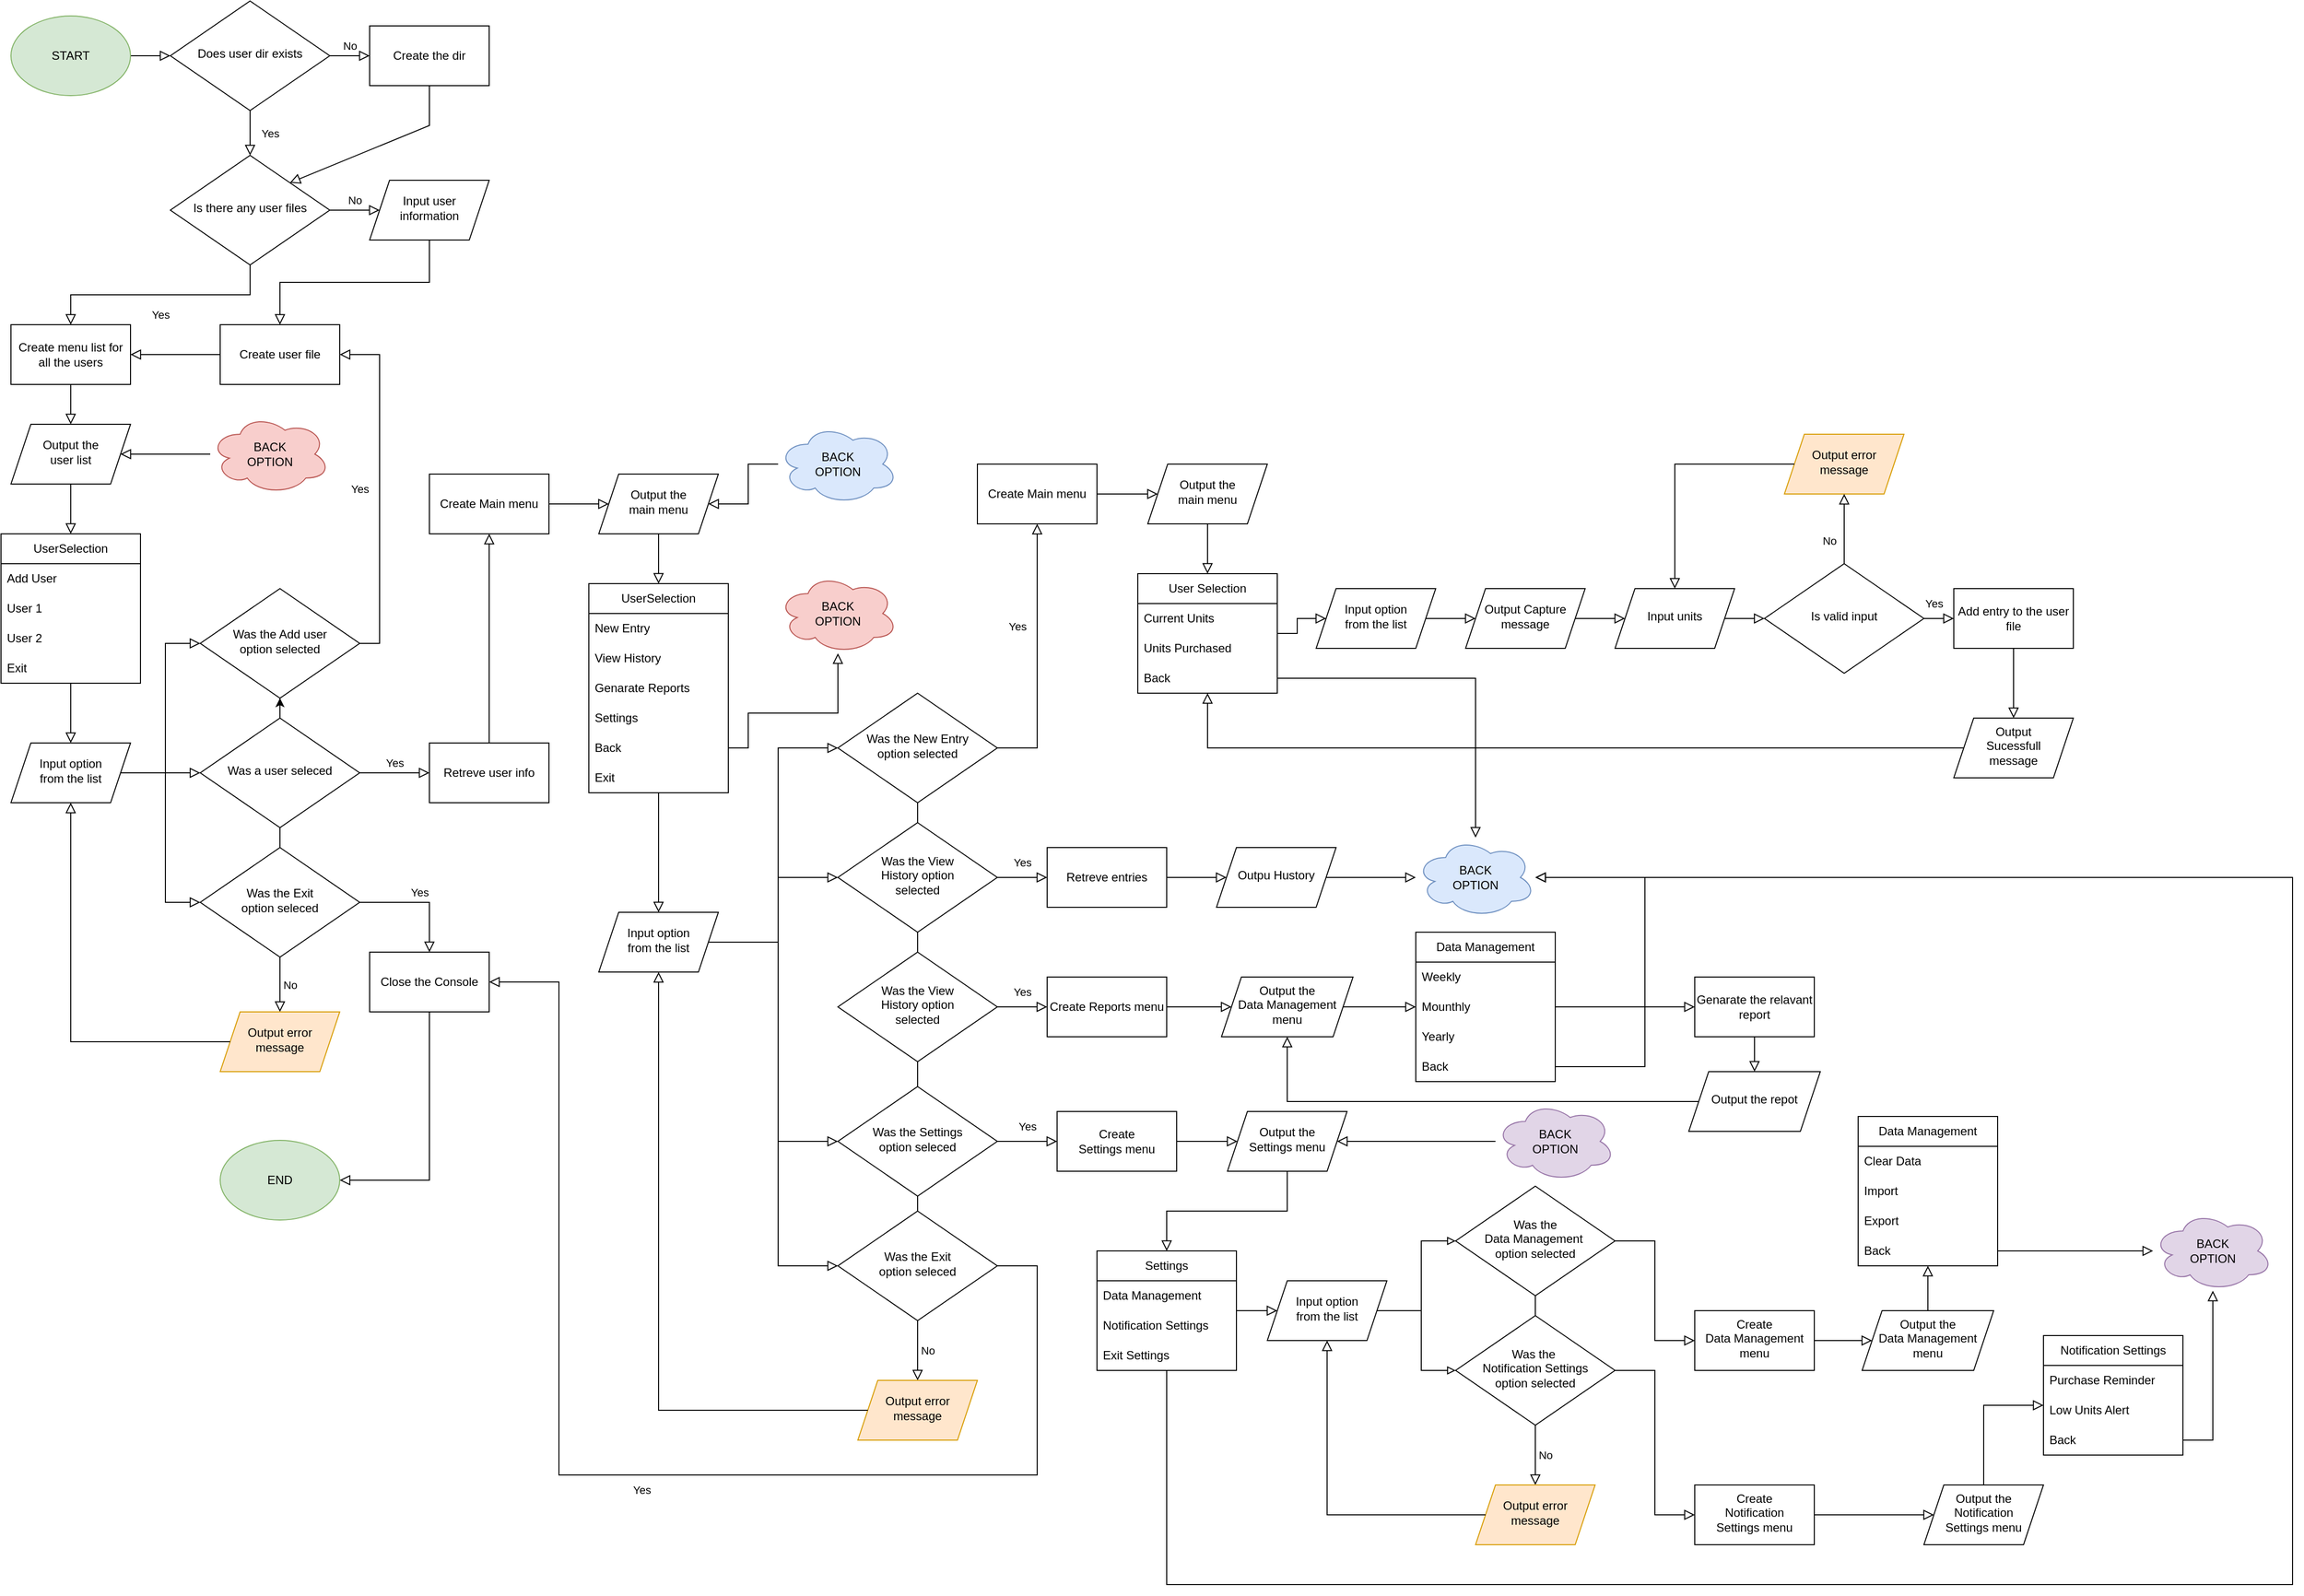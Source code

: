 <mxfile version="24.7.7">
  <diagram id="C5RBs43oDa-KdzZeNtuy" name="Page-1">
    <mxGraphModel dx="2080" dy="1098" grid="1" gridSize="10" guides="1" tooltips="1" connect="1" arrows="1" fold="1" page="1" pageScale="1" pageWidth="1169" pageHeight="827" math="0" shadow="0">
      <root>
        <mxCell id="WIyWlLk6GJQsqaUBKTNV-0" />
        <mxCell id="WIyWlLk6GJQsqaUBKTNV-1" parent="WIyWlLk6GJQsqaUBKTNV-0" />
        <mxCell id="WIyWlLk6GJQsqaUBKTNV-2" value="" style="rounded=0;html=1;jettySize=auto;orthogonalLoop=1;fontSize=11;endArrow=block;endFill=0;endSize=8;strokeWidth=1;shadow=0;labelBackgroundColor=none;edgeStyle=orthogonalEdgeStyle;exitX=1;exitY=0.5;exitDx=0;exitDy=0;entryX=0;entryY=0.5;entryDx=0;entryDy=0;" parent="WIyWlLk6GJQsqaUBKTNV-1" source="viviDab-kj7c0WBg1kO9-1" target="WIyWlLk6GJQsqaUBKTNV-6" edge="1">
          <mxGeometry relative="1" as="geometry">
            <mxPoint x="80" y="115" as="sourcePoint" />
          </mxGeometry>
        </mxCell>
        <mxCell id="WIyWlLk6GJQsqaUBKTNV-4" value="Yes" style="rounded=0;html=1;jettySize=auto;orthogonalLoop=1;fontSize=11;endArrow=block;endFill=0;endSize=8;strokeWidth=1;shadow=0;labelBackgroundColor=none;edgeStyle=orthogonalEdgeStyle;entryX=0.5;entryY=0;entryDx=0;entryDy=0;" parent="WIyWlLk6GJQsqaUBKTNV-1" source="WIyWlLk6GJQsqaUBKTNV-6" target="viviDab-kj7c0WBg1kO9-3" edge="1">
          <mxGeometry y="20" relative="1" as="geometry">
            <mxPoint as="offset" />
            <mxPoint x="80" y="325" as="targetPoint" />
          </mxGeometry>
        </mxCell>
        <mxCell id="WIyWlLk6GJQsqaUBKTNV-5" value="No" style="edgeStyle=orthogonalEdgeStyle;rounded=0;html=1;jettySize=auto;orthogonalLoop=1;fontSize=11;endArrow=block;endFill=0;endSize=8;strokeWidth=1;shadow=0;labelBackgroundColor=none;entryX=0;entryY=0.5;entryDx=0;entryDy=0;" parent="WIyWlLk6GJQsqaUBKTNV-1" source="WIyWlLk6GJQsqaUBKTNV-6" target="viviDab-kj7c0WBg1kO9-2" edge="1">
          <mxGeometry y="10" relative="1" as="geometry">
            <mxPoint as="offset" />
            <mxPoint x="240" y="210" as="targetPoint" />
          </mxGeometry>
        </mxCell>
        <mxCell id="WIyWlLk6GJQsqaUBKTNV-6" value="Does user dir exists" style="rhombus;whiteSpace=wrap;html=1;shadow=0;fontFamily=Helvetica;fontSize=12;align=center;strokeWidth=1;spacing=6;spacingTop=-4;" parent="WIyWlLk6GJQsqaUBKTNV-1" vertex="1">
          <mxGeometry x="180" y="40" width="160" height="110" as="geometry" />
        </mxCell>
        <mxCell id="viviDab-kj7c0WBg1kO9-1" value="START" style="ellipse;whiteSpace=wrap;html=1;fillColor=#d5e8d4;strokeColor=#82b366;" parent="WIyWlLk6GJQsqaUBKTNV-1" vertex="1">
          <mxGeometry x="20" y="55" width="120" height="80" as="geometry" />
        </mxCell>
        <mxCell id="viviDab-kj7c0WBg1kO9-2" value="Create the dir" style="rounded=0;whiteSpace=wrap;html=1;" parent="WIyWlLk6GJQsqaUBKTNV-1" vertex="1">
          <mxGeometry x="380" y="65" width="120" height="60" as="geometry" />
        </mxCell>
        <mxCell id="viviDab-kj7c0WBg1kO9-3" value="Is there any user files" style="rhombus;whiteSpace=wrap;html=1;shadow=0;fontFamily=Helvetica;fontSize=12;align=center;strokeWidth=1;spacing=6;spacingTop=-4;" parent="WIyWlLk6GJQsqaUBKTNV-1" vertex="1">
          <mxGeometry x="180" y="195" width="160" height="110" as="geometry" />
        </mxCell>
        <mxCell id="viviDab-kj7c0WBg1kO9-4" value="Input user information" style="shape=parallelogram;perimeter=parallelogramPerimeter;whiteSpace=wrap;html=1;fixedSize=1;shadow=0;strokeWidth=1;spacing=6;spacingTop=-4;" parent="WIyWlLk6GJQsqaUBKTNV-1" vertex="1">
          <mxGeometry x="380" y="220" width="120" height="60" as="geometry" />
        </mxCell>
        <mxCell id="viviDab-kj7c0WBg1kO9-6" value="No" style="edgeStyle=orthogonalEdgeStyle;rounded=0;html=1;jettySize=auto;orthogonalLoop=1;fontSize=11;endArrow=block;endFill=0;endSize=8;strokeWidth=1;shadow=0;labelBackgroundColor=none;entryX=0;entryY=0.5;entryDx=0;entryDy=0;exitX=1;exitY=0.5;exitDx=0;exitDy=0;" parent="WIyWlLk6GJQsqaUBKTNV-1" source="viviDab-kj7c0WBg1kO9-3" target="viviDab-kj7c0WBg1kO9-4" edge="1">
          <mxGeometry y="10" relative="1" as="geometry">
            <mxPoint as="offset" />
            <mxPoint x="170" y="220" as="sourcePoint" />
            <mxPoint x="240" y="220" as="targetPoint" />
          </mxGeometry>
        </mxCell>
        <mxCell id="viviDab-kj7c0WBg1kO9-7" value="Create user file" style="rounded=0;whiteSpace=wrap;html=1;" parent="WIyWlLk6GJQsqaUBKTNV-1" vertex="1">
          <mxGeometry x="230" y="365" width="120" height="60" as="geometry" />
        </mxCell>
        <mxCell id="viviDab-kj7c0WBg1kO9-9" value="No" style="edgeStyle=orthogonalEdgeStyle;rounded=0;html=1;jettySize=auto;orthogonalLoop=1;endArrow=block;endFill=0;endSize=8;strokeWidth=1;shadow=0;entryX=0.5;entryY=0;entryDx=0;entryDy=0;exitX=0.5;exitY=1;exitDx=0;exitDy=0;align=center;textOpacity=0;" parent="WIyWlLk6GJQsqaUBKTNV-1" source="viviDab-kj7c0WBg1kO9-4" target="viviDab-kj7c0WBg1kO9-7" edge="1">
          <mxGeometry x="0.013" y="10" relative="1" as="geometry">
            <mxPoint as="offset" />
            <mxPoint x="170" y="400" as="sourcePoint" />
            <mxPoint x="250" y="400" as="targetPoint" />
          </mxGeometry>
        </mxCell>
        <mxCell id="viviDab-kj7c0WBg1kO9-10" value="No" style="rounded=0;html=1;jettySize=auto;orthogonalLoop=1;endArrow=block;endFill=0;endSize=8;strokeWidth=1;shadow=0;entryX=1;entryY=0;entryDx=0;entryDy=0;exitX=0.5;exitY=1;exitDx=0;exitDy=0;align=center;textOpacity=0;" parent="WIyWlLk6GJQsqaUBKTNV-1" source="viviDab-kj7c0WBg1kO9-2" target="viviDab-kj7c0WBg1kO9-3" edge="1">
          <mxGeometry x="0.013" y="10" relative="1" as="geometry">
            <mxPoint as="offset" />
            <mxPoint x="300" y="430" as="sourcePoint" />
            <mxPoint x="300" y="505" as="targetPoint" />
            <Array as="points">
              <mxPoint x="440" y="165" />
            </Array>
          </mxGeometry>
        </mxCell>
        <mxCell id="viviDab-kj7c0WBg1kO9-11" value="Yes" style="rounded=0;html=1;jettySize=auto;orthogonalLoop=1;fontSize=11;endArrow=block;endFill=0;endSize=8;strokeWidth=1;shadow=0;labelBackgroundColor=none;edgeStyle=orthogonalEdgeStyle;exitX=0.5;exitY=1;exitDx=0;exitDy=0;" parent="WIyWlLk6GJQsqaUBKTNV-1" source="viviDab-kj7c0WBg1kO9-3" target="viviDab-kj7c0WBg1kO9-12" edge="1">
          <mxGeometry y="20" relative="1" as="geometry">
            <mxPoint as="offset" />
            <mxPoint x="90" y="275" as="sourcePoint" />
            <mxPoint x="80" y="555" as="targetPoint" />
          </mxGeometry>
        </mxCell>
        <mxCell id="viviDab-kj7c0WBg1kO9-12" value="Create menu list for all the users" style="rounded=0;whiteSpace=wrap;html=1;" parent="WIyWlLk6GJQsqaUBKTNV-1" vertex="1">
          <mxGeometry x="20" y="365" width="120" height="60" as="geometry" />
        </mxCell>
        <mxCell id="viviDab-kj7c0WBg1kO9-13" value="Output the&lt;div&gt;user list&lt;/div&gt;" style="shape=parallelogram;perimeter=parallelogramPerimeter;whiteSpace=wrap;html=1;fixedSize=1;shadow=0;strokeWidth=1;spacing=6;spacingTop=-4;" parent="WIyWlLk6GJQsqaUBKTNV-1" vertex="1">
          <mxGeometry x="20" y="465" width="120" height="60" as="geometry" />
        </mxCell>
        <mxCell id="viviDab-kj7c0WBg1kO9-14" value="No" style="edgeStyle=orthogonalEdgeStyle;rounded=0;html=1;jettySize=auto;orthogonalLoop=1;endArrow=block;endFill=0;endSize=8;strokeWidth=1;shadow=0;entryX=0.5;entryY=0;entryDx=0;entryDy=0;exitX=0.5;exitY=1;exitDx=0;exitDy=0;align=center;textOpacity=0;" parent="WIyWlLk6GJQsqaUBKTNV-1" source="viviDab-kj7c0WBg1kO9-12" target="viviDab-kj7c0WBg1kO9-13" edge="1">
          <mxGeometry x="0.013" y="10" relative="1" as="geometry">
            <mxPoint as="offset" />
            <mxPoint x="300" y="430" as="sourcePoint" />
            <mxPoint x="300" y="505" as="targetPoint" />
          </mxGeometry>
        </mxCell>
        <mxCell id="viviDab-kj7c0WBg1kO9-15" value="No" style="edgeStyle=orthogonalEdgeStyle;rounded=0;html=1;jettySize=auto;orthogonalLoop=1;endArrow=block;endFill=0;endSize=8;strokeWidth=1;shadow=0;entryX=1;entryY=0.5;entryDx=0;entryDy=0;exitX=0;exitY=0.5;exitDx=0;exitDy=0;align=center;textOpacity=0;" parent="WIyWlLk6GJQsqaUBKTNV-1" source="viviDab-kj7c0WBg1kO9-7" target="viviDab-kj7c0WBg1kO9-12" edge="1">
          <mxGeometry x="0.013" y="10" relative="1" as="geometry">
            <mxPoint as="offset" />
            <mxPoint x="300" y="430" as="sourcePoint" />
            <mxPoint x="300" y="505" as="targetPoint" />
          </mxGeometry>
        </mxCell>
        <mxCell id="viviDab-kj7c0WBg1kO9-16" value="Was the Add user&lt;div&gt;option selected&lt;/div&gt;" style="rhombus;whiteSpace=wrap;html=1;shadow=0;fontFamily=Helvetica;fontSize=12;align=center;strokeWidth=1;spacing=6;spacingTop=-4;" parent="WIyWlLk6GJQsqaUBKTNV-1" vertex="1">
          <mxGeometry x="210" y="630" width="160" height="110" as="geometry" />
        </mxCell>
        <mxCell id="viviDab-kj7c0WBg1kO9-17" value="Input option&lt;div&gt;from the list&lt;/div&gt;" style="shape=parallelogram;perimeter=parallelogramPerimeter;whiteSpace=wrap;html=1;fixedSize=1;shadow=0;strokeWidth=1;spacing=6;spacingTop=-4;" parent="WIyWlLk6GJQsqaUBKTNV-1" vertex="1">
          <mxGeometry x="20" y="785" width="120" height="60" as="geometry" />
        </mxCell>
        <mxCell id="viviDab-kj7c0WBg1kO9-18" value="No" style="edgeStyle=orthogonalEdgeStyle;rounded=0;html=1;jettySize=auto;orthogonalLoop=1;endArrow=block;endFill=0;endSize=8;strokeWidth=1;shadow=0;entryX=0.5;entryY=0;entryDx=0;entryDy=0;exitX=0.5;exitY=1;exitDx=0;exitDy=0;align=center;textOpacity=0;" parent="WIyWlLk6GJQsqaUBKTNV-1" source="viviDab-kj7c0WBg1kO9-31" target="viviDab-kj7c0WBg1kO9-17" edge="1">
          <mxGeometry x="0.013" y="10" relative="1" as="geometry">
            <mxPoint as="offset" />
            <mxPoint x="90" y="575" as="sourcePoint" />
            <mxPoint x="90" y="625" as="targetPoint" />
          </mxGeometry>
        </mxCell>
        <mxCell id="viviDab-kj7c0WBg1kO9-19" value="No" style="edgeStyle=orthogonalEdgeStyle;rounded=0;html=1;jettySize=auto;orthogonalLoop=1;endArrow=block;endFill=0;endSize=8;strokeWidth=1;shadow=0;entryX=0;entryY=0.5;entryDx=0;entryDy=0;exitX=1;exitY=0.5;exitDx=0;exitDy=0;align=center;textOpacity=0;" parent="WIyWlLk6GJQsqaUBKTNV-1" source="viviDab-kj7c0WBg1kO9-17" target="viviDab-kj7c0WBg1kO9-16" edge="1">
          <mxGeometry x="0.013" y="10" relative="1" as="geometry">
            <mxPoint as="offset" />
            <mxPoint x="90" y="685" as="sourcePoint" />
            <mxPoint x="90" y="745" as="targetPoint" />
          </mxGeometry>
        </mxCell>
        <mxCell id="viviDab-kj7c0WBg1kO9-20" value="Yes" style="rounded=0;html=1;jettySize=auto;orthogonalLoop=1;fontSize=11;endArrow=block;endFill=0;endSize=8;strokeWidth=1;shadow=0;labelBackgroundColor=none;edgeStyle=orthogonalEdgeStyle;exitX=1;exitY=0.5;exitDx=0;exitDy=0;entryX=1;entryY=0.5;entryDx=0;entryDy=0;" parent="WIyWlLk6GJQsqaUBKTNV-1" source="viviDab-kj7c0WBg1kO9-16" target="viviDab-kj7c0WBg1kO9-7" edge="1">
          <mxGeometry y="20" relative="1" as="geometry">
            <mxPoint as="offset" />
            <mxPoint x="90" y="455" as="sourcePoint" />
            <mxPoint x="90" y="515" as="targetPoint" />
          </mxGeometry>
        </mxCell>
        <mxCell id="viviDab-kj7c0WBg1kO9-68" value="" style="edgeStyle=orthogonalEdgeStyle;rounded=0;orthogonalLoop=1;jettySize=auto;html=1;" parent="WIyWlLk6GJQsqaUBKTNV-1" source="viviDab-kj7c0WBg1kO9-21" target="viviDab-kj7c0WBg1kO9-16" edge="1">
          <mxGeometry relative="1" as="geometry" />
        </mxCell>
        <mxCell id="viviDab-kj7c0WBg1kO9-21" value="Was a user seleced" style="rhombus;whiteSpace=wrap;html=1;shadow=0;fontFamily=Helvetica;fontSize=12;align=center;strokeWidth=1;spacing=6;spacingTop=-4;" parent="WIyWlLk6GJQsqaUBKTNV-1" vertex="1">
          <mxGeometry x="210" y="760" width="160" height="110" as="geometry" />
        </mxCell>
        <mxCell id="viviDab-kj7c0WBg1kO9-22" value="No" style="edgeStyle=orthogonalEdgeStyle;rounded=0;html=1;jettySize=auto;orthogonalLoop=1;fontSize=11;endArrow=block;endFill=0;endSize=8;strokeWidth=1;shadow=0;labelBackgroundColor=none;entryX=0;entryY=0.5;entryDx=0;entryDy=0;textOpacity=0;exitX=1;exitY=0.5;exitDx=0;exitDy=0;" parent="WIyWlLk6GJQsqaUBKTNV-1" source="viviDab-kj7c0WBg1kO9-17" target="viviDab-kj7c0WBg1kO9-21" edge="1">
          <mxGeometry y="10" relative="1" as="geometry">
            <mxPoint as="offset" />
            <mxPoint x="110" y="875" as="sourcePoint" />
            <mxPoint x="250" y="400" as="targetPoint" />
          </mxGeometry>
        </mxCell>
        <mxCell id="viviDab-kj7c0WBg1kO9-23" value="Yes" style="edgeStyle=orthogonalEdgeStyle;rounded=0;html=1;jettySize=auto;orthogonalLoop=1;fontSize=11;endArrow=block;endFill=0;endSize=8;strokeWidth=1;shadow=0;labelBackgroundColor=none;exitX=1;exitY=0.5;exitDx=0;exitDy=0;entryX=0;entryY=0.5;entryDx=0;entryDy=0;" parent="WIyWlLk6GJQsqaUBKTNV-1" source="viviDab-kj7c0WBg1kO9-21" target="viviDab-kj7c0WBg1kO9-37" edge="1">
          <mxGeometry y="10" relative="1" as="geometry">
            <mxPoint as="offset" />
            <mxPoint x="380" y="775" as="sourcePoint" />
            <mxPoint x="530" y="815" as="targetPoint" />
          </mxGeometry>
        </mxCell>
        <mxCell id="viviDab-kj7c0WBg1kO9-24" value="Close the Console" style="rounded=0;whiteSpace=wrap;html=1;" parent="WIyWlLk6GJQsqaUBKTNV-1" vertex="1">
          <mxGeometry x="380" y="995" width="120" height="60" as="geometry" />
        </mxCell>
        <mxCell id="viviDab-kj7c0WBg1kO9-25" value="END" style="ellipse;whiteSpace=wrap;html=1;fillColor=#d5e8d4;strokeColor=#82b366;" parent="WIyWlLk6GJQsqaUBKTNV-1" vertex="1">
          <mxGeometry x="230" y="1184" width="120" height="80" as="geometry" />
        </mxCell>
        <mxCell id="viviDab-kj7c0WBg1kO9-26" value="" style="rounded=0;html=1;jettySize=auto;orthogonalLoop=1;fontSize=11;endArrow=block;endFill=0;endSize=8;strokeWidth=1;shadow=0;labelBackgroundColor=none;edgeStyle=orthogonalEdgeStyle;exitX=0.5;exitY=1;exitDx=0;exitDy=0;entryX=1;entryY=0.5;entryDx=0;entryDy=0;" parent="WIyWlLk6GJQsqaUBKTNV-1" source="viviDab-kj7c0WBg1kO9-24" target="viviDab-kj7c0WBg1kO9-25" edge="1">
          <mxGeometry relative="1" as="geometry">
            <mxPoint x="90" y="85" as="sourcePoint" />
            <mxPoint x="90" y="165" as="targetPoint" />
          </mxGeometry>
        </mxCell>
        <mxCell id="viviDab-kj7c0WBg1kO9-28" value="Was the Exit&lt;div&gt;option seleced&lt;/div&gt;" style="rhombus;whiteSpace=wrap;html=1;shadow=0;fontFamily=Helvetica;fontSize=12;align=center;strokeWidth=1;spacing=6;spacingTop=-4;" parent="WIyWlLk6GJQsqaUBKTNV-1" vertex="1">
          <mxGeometry x="210" y="890" width="160" height="110" as="geometry" />
        </mxCell>
        <mxCell id="viviDab-kj7c0WBg1kO9-29" value="No" style="edgeStyle=orthogonalEdgeStyle;rounded=0;html=1;jettySize=auto;orthogonalLoop=1;fontSize=11;endArrow=block;endFill=0;endSize=8;strokeWidth=1;shadow=0;labelBackgroundColor=none;entryX=0;entryY=0.5;entryDx=0;entryDy=0;textOpacity=0;exitX=1;exitY=0.5;exitDx=0;exitDy=0;" parent="WIyWlLk6GJQsqaUBKTNV-1" source="viviDab-kj7c0WBg1kO9-17" target="viviDab-kj7c0WBg1kO9-28" edge="1">
          <mxGeometry y="10" relative="1" as="geometry">
            <mxPoint as="offset" />
            <mxPoint x="140" y="775" as="sourcePoint" />
            <mxPoint x="220" y="840" as="targetPoint" />
          </mxGeometry>
        </mxCell>
        <mxCell id="viviDab-kj7c0WBg1kO9-30" value="Yes" style="edgeStyle=orthogonalEdgeStyle;rounded=0;html=1;jettySize=auto;orthogonalLoop=1;fontSize=11;endArrow=block;endFill=0;endSize=8;strokeWidth=1;shadow=0;labelBackgroundColor=none;exitX=1;exitY=0.5;exitDx=0;exitDy=0;entryX=0.5;entryY=0;entryDx=0;entryDy=0;" parent="WIyWlLk6GJQsqaUBKTNV-1" source="viviDab-kj7c0WBg1kO9-28" target="viviDab-kj7c0WBg1kO9-24" edge="1">
          <mxGeometry y="10" relative="1" as="geometry">
            <mxPoint as="offset" />
            <mxPoint x="380" y="820" as="sourcePoint" />
            <mxPoint x="520" y="820" as="targetPoint" />
          </mxGeometry>
        </mxCell>
        <mxCell id="viviDab-kj7c0WBg1kO9-36" value="" style="edgeStyle=orthogonalEdgeStyle;rounded=0;html=1;jettySize=auto;orthogonalLoop=1;endArrow=block;endFill=0;endSize=8;strokeWidth=1;shadow=0;entryX=0.5;entryY=0;entryDx=0;entryDy=0;exitX=0.5;exitY=1;exitDx=0;exitDy=0;align=center;textOpacity=0;" parent="WIyWlLk6GJQsqaUBKTNV-1" source="viviDab-kj7c0WBg1kO9-13" target="viviDab-kj7c0WBg1kO9-31" edge="1">
          <mxGeometry x="0.013" y="10" relative="1" as="geometry">
            <mxPoint as="offset" />
            <mxPoint x="80" y="525" as="sourcePoint" />
            <mxPoint x="80" y="705" as="targetPoint" />
          </mxGeometry>
        </mxCell>
        <mxCell id="viviDab-kj7c0WBg1kO9-31" value="UserSelection" style="swimlane;fontStyle=0;childLayout=stackLayout;horizontal=1;startSize=30;horizontalStack=0;resizeParent=1;resizeParentMax=0;resizeLast=0;collapsible=1;marginBottom=0;whiteSpace=wrap;html=1;" parent="WIyWlLk6GJQsqaUBKTNV-1" vertex="1">
          <mxGeometry x="10" y="575" width="140" height="150" as="geometry" />
        </mxCell>
        <mxCell id="viviDab-kj7c0WBg1kO9-32" value="Add User" style="text;strokeColor=none;fillColor=none;align=left;verticalAlign=middle;spacingLeft=4;spacingRight=4;overflow=hidden;points=[[0,0.5],[1,0.5]];portConstraint=eastwest;rotatable=0;whiteSpace=wrap;html=1;" parent="viviDab-kj7c0WBg1kO9-31" vertex="1">
          <mxGeometry y="30" width="140" height="30" as="geometry" />
        </mxCell>
        <mxCell id="viviDab-kj7c0WBg1kO9-33" value="User 1" style="text;strokeColor=none;fillColor=none;align=left;verticalAlign=middle;spacingLeft=4;spacingRight=4;overflow=hidden;points=[[0,0.5],[1,0.5]];portConstraint=eastwest;rotatable=0;whiteSpace=wrap;html=1;" parent="viviDab-kj7c0WBg1kO9-31" vertex="1">
          <mxGeometry y="60" width="140" height="30" as="geometry" />
        </mxCell>
        <mxCell id="viviDab-kj7c0WBg1kO9-34" value="User 2" style="text;strokeColor=none;fillColor=none;align=left;verticalAlign=middle;spacingLeft=4;spacingRight=4;overflow=hidden;points=[[0,0.5],[1,0.5]];portConstraint=eastwest;rotatable=0;whiteSpace=wrap;html=1;" parent="viviDab-kj7c0WBg1kO9-31" vertex="1">
          <mxGeometry y="90" width="140" height="30" as="geometry" />
        </mxCell>
        <mxCell id="viviDab-kj7c0WBg1kO9-35" value="Exit" style="text;strokeColor=none;fillColor=none;align=left;verticalAlign=middle;spacingLeft=4;spacingRight=4;overflow=hidden;points=[[0,0.5],[1,0.5]];portConstraint=eastwest;rotatable=0;whiteSpace=wrap;html=1;" parent="viviDab-kj7c0WBg1kO9-31" vertex="1">
          <mxGeometry y="120" width="140" height="30" as="geometry" />
        </mxCell>
        <mxCell id="viviDab-kj7c0WBg1kO9-37" value="Retreve user info" style="rounded=0;whiteSpace=wrap;html=1;" parent="WIyWlLk6GJQsqaUBKTNV-1" vertex="1">
          <mxGeometry x="440" y="785" width="120" height="60" as="geometry" />
        </mxCell>
        <mxCell id="viviDab-kj7c0WBg1kO9-38" value="Create Main menu" style="rounded=0;whiteSpace=wrap;html=1;" parent="WIyWlLk6GJQsqaUBKTNV-1" vertex="1">
          <mxGeometry x="440" y="515" width="120" height="60" as="geometry" />
        </mxCell>
        <mxCell id="viviDab-kj7c0WBg1kO9-39" value="No" style="edgeStyle=orthogonalEdgeStyle;rounded=0;html=1;jettySize=auto;orthogonalLoop=1;fontSize=11;endArrow=block;endFill=0;endSize=8;strokeWidth=1;shadow=0;labelBackgroundColor=none;entryX=0.5;entryY=1;entryDx=0;entryDy=0;textOpacity=0;exitX=0.5;exitY=0;exitDx=0;exitDy=0;" parent="WIyWlLk6GJQsqaUBKTNV-1" source="viviDab-kj7c0WBg1kO9-37" target="viviDab-kj7c0WBg1kO9-38" edge="1">
          <mxGeometry y="10" relative="1" as="geometry">
            <mxPoint as="offset" />
            <mxPoint x="140" y="825" as="sourcePoint" />
            <mxPoint x="220" y="955" as="targetPoint" />
          </mxGeometry>
        </mxCell>
        <mxCell id="viviDab-kj7c0WBg1kO9-45" value="No" style="edgeStyle=orthogonalEdgeStyle;rounded=0;html=1;jettySize=auto;orthogonalLoop=1;endArrow=block;endFill=0;endSize=8;strokeWidth=1;shadow=0;entryX=0;entryY=0.5;entryDx=0;entryDy=0;exitX=1;exitY=0.5;exitDx=0;exitDy=0;align=center;textOpacity=0;" parent="WIyWlLk6GJQsqaUBKTNV-1" source="viviDab-kj7c0WBg1kO9-38" target="viviDab-kj7c0WBg1kO9-46" edge="1">
          <mxGeometry x="0.013" y="10" relative="1" as="geometry">
            <mxPoint as="offset" />
            <mxPoint x="90" y="735" as="sourcePoint" />
            <mxPoint x="90" y="795" as="targetPoint" />
          </mxGeometry>
        </mxCell>
        <mxCell id="viviDab-kj7c0WBg1kO9-46" value="Output the&lt;div&gt;main menu&lt;/div&gt;" style="shape=parallelogram;perimeter=parallelogramPerimeter;whiteSpace=wrap;html=1;fixedSize=1;shadow=0;strokeWidth=1;spacing=6;spacingTop=-4;" parent="WIyWlLk6GJQsqaUBKTNV-1" vertex="1">
          <mxGeometry x="610" y="515" width="120" height="60" as="geometry" />
        </mxCell>
        <mxCell id="viviDab-kj7c0WBg1kO9-48" value="No" style="edgeStyle=orthogonalEdgeStyle;rounded=0;html=1;jettySize=auto;orthogonalLoop=1;endArrow=block;endFill=0;endSize=8;strokeWidth=1;shadow=0;entryX=0.5;entryY=0;entryDx=0;entryDy=0;exitX=0.5;exitY=1;exitDx=0;exitDy=0;align=center;textOpacity=0;" parent="WIyWlLk6GJQsqaUBKTNV-1" source="viviDab-kj7c0WBg1kO9-40" target="viviDab-kj7c0WBg1kO9-52" edge="1">
          <mxGeometry x="0.013" y="10" relative="1" as="geometry">
            <mxPoint as="offset" />
            <mxPoint x="570" y="555" as="sourcePoint" />
            <mxPoint x="610" y="600" as="targetPoint" />
          </mxGeometry>
        </mxCell>
        <mxCell id="viviDab-kj7c0WBg1kO9-51" value="Was the New Entry&lt;div&gt;option selected&lt;/div&gt;" style="rhombus;whiteSpace=wrap;html=1;shadow=0;fontFamily=Helvetica;fontSize=12;align=center;strokeWidth=1;spacing=6;spacingTop=-4;" parent="WIyWlLk6GJQsqaUBKTNV-1" vertex="1">
          <mxGeometry x="850" y="735" width="160" height="110" as="geometry" />
        </mxCell>
        <mxCell id="viviDab-kj7c0WBg1kO9-52" value="Input option&lt;div&gt;from the list&lt;/div&gt;" style="shape=parallelogram;perimeter=parallelogramPerimeter;whiteSpace=wrap;html=1;fixedSize=1;shadow=0;strokeWidth=1;spacing=6;spacingTop=-4;" parent="WIyWlLk6GJQsqaUBKTNV-1" vertex="1">
          <mxGeometry x="610" y="955" width="120" height="60" as="geometry" />
        </mxCell>
        <mxCell id="viviDab-kj7c0WBg1kO9-53" value="No" style="edgeStyle=orthogonalEdgeStyle;rounded=0;html=1;jettySize=auto;orthogonalLoop=1;endArrow=block;endFill=0;endSize=8;strokeWidth=1;shadow=0;entryX=0;entryY=0.5;entryDx=0;entryDy=0;exitX=1;exitY=0.5;exitDx=0;exitDy=0;align=center;textOpacity=0;" parent="WIyWlLk6GJQsqaUBKTNV-1" source="viviDab-kj7c0WBg1kO9-52" target="viviDab-kj7c0WBg1kO9-51" edge="1">
          <mxGeometry x="0.013" y="10" relative="1" as="geometry">
            <mxPoint as="offset" />
            <mxPoint x="730" y="780" as="sourcePoint" />
            <mxPoint x="730" y="840" as="targetPoint" />
          </mxGeometry>
        </mxCell>
        <mxCell id="viviDab-kj7c0WBg1kO9-54" value="Was the View&lt;div&gt;History&amp;nbsp;&lt;span style=&quot;background-color: initial;&quot;&gt;option&lt;/span&gt;&lt;/div&gt;&lt;div&gt;&lt;span style=&quot;background-color: initial;&quot;&gt;selected&lt;/span&gt;&lt;/div&gt;" style="rhombus;whiteSpace=wrap;html=1;shadow=0;fontFamily=Helvetica;fontSize=12;align=center;strokeWidth=1;spacing=6;spacingTop=-4;" parent="WIyWlLk6GJQsqaUBKTNV-1" vertex="1">
          <mxGeometry x="850" y="865" width="160" height="110" as="geometry" />
        </mxCell>
        <mxCell id="viviDab-kj7c0WBg1kO9-55" value="No" style="edgeStyle=orthogonalEdgeStyle;rounded=0;html=1;jettySize=auto;orthogonalLoop=1;fontSize=11;endArrow=block;endFill=0;endSize=8;strokeWidth=1;shadow=0;labelBackgroundColor=none;entryX=0;entryY=0.5;entryDx=0;entryDy=0;textOpacity=0;exitX=1;exitY=0.5;exitDx=0;exitDy=0;" parent="WIyWlLk6GJQsqaUBKTNV-1" source="viviDab-kj7c0WBg1kO9-52" target="viviDab-kj7c0WBg1kO9-54" edge="1">
          <mxGeometry y="10" relative="1" as="geometry">
            <mxPoint as="offset" />
            <mxPoint x="750" y="970" as="sourcePoint" />
            <mxPoint x="890" y="495" as="targetPoint" />
          </mxGeometry>
        </mxCell>
        <mxCell id="viviDab-kj7c0WBg1kO9-56" value="Was the Settings&lt;div&gt;option seleced&lt;/div&gt;" style="rhombus;whiteSpace=wrap;html=1;shadow=0;fontFamily=Helvetica;fontSize=12;align=center;strokeWidth=1;spacing=6;spacingTop=-4;" parent="WIyWlLk6GJQsqaUBKTNV-1" vertex="1">
          <mxGeometry x="850" y="1130" width="160" height="110" as="geometry" />
        </mxCell>
        <mxCell id="viviDab-kj7c0WBg1kO9-57" value="No" style="edgeStyle=orthogonalEdgeStyle;rounded=0;html=1;jettySize=auto;orthogonalLoop=1;fontSize=11;endArrow=block;endFill=0;endSize=8;strokeWidth=1;shadow=0;labelBackgroundColor=none;entryX=0;entryY=0.5;entryDx=0;entryDy=0;textOpacity=0;exitX=1;exitY=0.5;exitDx=0;exitDy=0;" parent="WIyWlLk6GJQsqaUBKTNV-1" source="viviDab-kj7c0WBg1kO9-52" target="viviDab-kj7c0WBg1kO9-56" edge="1">
          <mxGeometry y="10" relative="1" as="geometry">
            <mxPoint as="offset" />
            <mxPoint x="780" y="870" as="sourcePoint" />
            <mxPoint x="860" y="935" as="targetPoint" />
          </mxGeometry>
        </mxCell>
        <mxCell id="viviDab-kj7c0WBg1kO9-59" value="" style="edgeStyle=orthogonalEdgeStyle;rounded=0;html=1;jettySize=auto;orthogonalLoop=1;endArrow=block;endFill=0;endSize=8;strokeWidth=1;shadow=0;entryX=0.5;entryY=0;entryDx=0;entryDy=0;exitX=0.5;exitY=1;exitDx=0;exitDy=0;align=center;textOpacity=0;" parent="WIyWlLk6GJQsqaUBKTNV-1" source="viviDab-kj7c0WBg1kO9-46" target="viviDab-kj7c0WBg1kO9-40" edge="1">
          <mxGeometry x="0.013" y="10" relative="1" as="geometry">
            <mxPoint as="offset" />
            <mxPoint x="670" y="575" as="sourcePoint" />
            <mxPoint x="670" y="870" as="targetPoint" />
          </mxGeometry>
        </mxCell>
        <mxCell id="viviDab-kj7c0WBg1kO9-40" value="UserSelection" style="swimlane;fontStyle=0;childLayout=stackLayout;horizontal=1;startSize=30;horizontalStack=0;resizeParent=1;resizeParentMax=0;resizeLast=0;collapsible=1;marginBottom=0;whiteSpace=wrap;html=1;" parent="WIyWlLk6GJQsqaUBKTNV-1" vertex="1">
          <mxGeometry x="600" y="625" width="140" height="210" as="geometry" />
        </mxCell>
        <mxCell id="viviDab-kj7c0WBg1kO9-41" value="New Entry" style="text;strokeColor=none;fillColor=none;align=left;verticalAlign=middle;spacingLeft=4;spacingRight=4;overflow=hidden;points=[[0,0.5],[1,0.5]];portConstraint=eastwest;rotatable=0;whiteSpace=wrap;html=1;" parent="viviDab-kj7c0WBg1kO9-40" vertex="1">
          <mxGeometry y="30" width="140" height="30" as="geometry" />
        </mxCell>
        <mxCell id="viviDab-kj7c0WBg1kO9-42" value="View History" style="text;strokeColor=none;fillColor=none;align=left;verticalAlign=middle;spacingLeft=4;spacingRight=4;overflow=hidden;points=[[0,0.5],[1,0.5]];portConstraint=eastwest;rotatable=0;whiteSpace=wrap;html=1;" parent="viviDab-kj7c0WBg1kO9-40" vertex="1">
          <mxGeometry y="60" width="140" height="30" as="geometry" />
        </mxCell>
        <mxCell id="viviDab-kj7c0WBg1kO9-43" value="Genarate Reports" style="text;strokeColor=none;fillColor=none;align=left;verticalAlign=middle;spacingLeft=4;spacingRight=4;overflow=hidden;points=[[0,0.5],[1,0.5]];portConstraint=eastwest;rotatable=0;whiteSpace=wrap;html=1;" parent="viviDab-kj7c0WBg1kO9-40" vertex="1">
          <mxGeometry y="90" width="140" height="30" as="geometry" />
        </mxCell>
        <mxCell id="viviDab-kj7c0WBg1kO9-44" value="Settings" style="text;strokeColor=none;fillColor=none;align=left;verticalAlign=middle;spacingLeft=4;spacingRight=4;overflow=hidden;points=[[0,0.5],[1,0.5]];portConstraint=eastwest;rotatable=0;whiteSpace=wrap;html=1;" parent="viviDab-kj7c0WBg1kO9-40" vertex="1">
          <mxGeometry y="120" width="140" height="30" as="geometry" />
        </mxCell>
        <mxCell id="viviDab-kj7c0WBg1kO9-49" value="Back" style="text;strokeColor=none;fillColor=none;align=left;verticalAlign=middle;spacingLeft=4;spacingRight=4;overflow=hidden;points=[[0,0.5],[1,0.5]];portConstraint=eastwest;rotatable=0;whiteSpace=wrap;html=1;" parent="viviDab-kj7c0WBg1kO9-40" vertex="1">
          <mxGeometry y="150" width="140" height="30" as="geometry" />
        </mxCell>
        <mxCell id="viviDab-kj7c0WBg1kO9-66" value="Exit" style="text;strokeColor=none;fillColor=none;align=left;verticalAlign=middle;spacingLeft=4;spacingRight=4;overflow=hidden;points=[[0,0.5],[1,0.5]];portConstraint=eastwest;rotatable=0;whiteSpace=wrap;html=1;" parent="viviDab-kj7c0WBg1kO9-40" vertex="1">
          <mxGeometry y="180" width="140" height="30" as="geometry" />
        </mxCell>
        <mxCell id="viviDab-kj7c0WBg1kO9-60" value="" style="endArrow=none;html=1;rounded=0;entryX=0.5;entryY=1;entryDx=0;entryDy=0;exitX=0.5;exitY=0;exitDx=0;exitDy=0;" parent="WIyWlLk6GJQsqaUBKTNV-1" source="viviDab-kj7c0WBg1kO9-21" target="viviDab-kj7c0WBg1kO9-16" edge="1">
          <mxGeometry width="50" height="50" relative="1" as="geometry">
            <mxPoint x="380" y="895" as="sourcePoint" />
            <mxPoint x="430" y="845" as="targetPoint" />
          </mxGeometry>
        </mxCell>
        <mxCell id="viviDab-kj7c0WBg1kO9-61" value="" style="endArrow=none;html=1;rounded=0;entryX=0.5;entryY=1;entryDx=0;entryDy=0;exitX=0.5;exitY=0;exitDx=0;exitDy=0;" parent="WIyWlLk6GJQsqaUBKTNV-1" source="viviDab-kj7c0WBg1kO9-28" target="viviDab-kj7c0WBg1kO9-21" edge="1">
          <mxGeometry width="50" height="50" relative="1" as="geometry">
            <mxPoint x="300" y="770" as="sourcePoint" />
            <mxPoint x="300" y="750" as="targetPoint" />
          </mxGeometry>
        </mxCell>
        <mxCell id="viviDab-kj7c0WBg1kO9-62" value="No" style="edgeStyle=orthogonalEdgeStyle;rounded=0;html=1;jettySize=auto;orthogonalLoop=1;fontSize=11;endArrow=block;endFill=0;endSize=8;strokeWidth=1;shadow=0;labelBackgroundColor=none;exitX=0.5;exitY=1;exitDx=0;exitDy=0;entryX=0.5;entryY=0;entryDx=0;entryDy=0;" parent="WIyWlLk6GJQsqaUBKTNV-1" source="viviDab-kj7c0WBg1kO9-28" target="viviDab-kj7c0WBg1kO9-63" edge="1">
          <mxGeometry y="10" relative="1" as="geometry">
            <mxPoint as="offset" />
            <mxPoint x="350" y="260" as="sourcePoint" />
            <mxPoint x="290" y="1055" as="targetPoint" />
          </mxGeometry>
        </mxCell>
        <mxCell id="viviDab-kj7c0WBg1kO9-63" value="Output error&lt;div&gt;message&lt;/div&gt;" style="shape=parallelogram;perimeter=parallelogramPerimeter;whiteSpace=wrap;html=1;fixedSize=1;shadow=0;strokeWidth=1;spacing=6;spacingTop=-4;fillColor=#ffe6cc;strokeColor=#d79b00;" parent="WIyWlLk6GJQsqaUBKTNV-1" vertex="1">
          <mxGeometry x="230" y="1055" width="120" height="60" as="geometry" />
        </mxCell>
        <mxCell id="viviDab-kj7c0WBg1kO9-64" value="No" style="edgeStyle=orthogonalEdgeStyle;rounded=0;html=1;jettySize=auto;orthogonalLoop=1;endArrow=block;endFill=0;endSize=8;strokeWidth=1;shadow=0;exitX=0;exitY=0.5;exitDx=0;exitDy=0;align=center;textOpacity=0;entryX=0.5;entryY=1;entryDx=0;entryDy=0;" parent="WIyWlLk6GJQsqaUBKTNV-1" source="viviDab-kj7c0WBg1kO9-63" target="viviDab-kj7c0WBg1kO9-17" edge="1">
          <mxGeometry x="0.013" y="10" relative="1" as="geometry">
            <mxPoint as="offset" />
            <mxPoint x="90" y="735" as="sourcePoint" />
            <mxPoint x="90" y="895" as="targetPoint" />
          </mxGeometry>
        </mxCell>
        <mxCell id="viviDab-kj7c0WBg1kO9-65" value="No" style="edgeStyle=orthogonalEdgeStyle;rounded=0;html=1;jettySize=auto;orthogonalLoop=1;fontSize=11;endArrow=block;endFill=0;endSize=8;strokeWidth=1;shadow=0;labelBackgroundColor=none;entryX=1;entryY=0.5;entryDx=0;entryDy=0;textOpacity=0;" parent="WIyWlLk6GJQsqaUBKTNV-1" source="viviDab-kj7c0WBg1kO9-118" target="viviDab-kj7c0WBg1kO9-13" edge="1">
          <mxGeometry y="10" relative="1" as="geometry">
            <mxPoint as="offset" />
            <mxPoint x="270" y="545" as="sourcePoint" />
            <mxPoint x="510" y="585" as="targetPoint" />
          </mxGeometry>
        </mxCell>
        <mxCell id="viviDab-kj7c0WBg1kO9-67" value="Was the Exit&lt;div&gt;option seleced&lt;/div&gt;" style="rhombus;whiteSpace=wrap;html=1;shadow=0;fontFamily=Helvetica;fontSize=12;align=center;strokeWidth=1;spacing=6;spacingTop=-4;" parent="WIyWlLk6GJQsqaUBKTNV-1" vertex="1">
          <mxGeometry x="850" y="1255" width="160" height="110" as="geometry" />
        </mxCell>
        <mxCell id="viviDab-kj7c0WBg1kO9-69" value="" style="endArrow=none;html=1;rounded=0;entryX=0.5;entryY=1;entryDx=0;entryDy=0;exitX=0.5;exitY=0;exitDx=0;exitDy=0;" parent="WIyWlLk6GJQsqaUBKTNV-1" source="viviDab-kj7c0WBg1kO9-67" target="viviDab-kj7c0WBg1kO9-56" edge="1">
          <mxGeometry width="50" height="50" relative="1" as="geometry">
            <mxPoint x="300" y="770" as="sourcePoint" />
            <mxPoint x="300" y="750" as="targetPoint" />
          </mxGeometry>
        </mxCell>
        <mxCell id="viviDab-kj7c0WBg1kO9-70" value="" style="endArrow=none;html=1;rounded=0;entryX=0.5;entryY=1;entryDx=0;entryDy=0;exitX=0.5;exitY=0;exitDx=0;exitDy=0;" parent="WIyWlLk6GJQsqaUBKTNV-1" source="536GqlRnxwBhbNWuegi8-2" target="viviDab-kj7c0WBg1kO9-54" edge="1">
          <mxGeometry width="50" height="50" relative="1" as="geometry">
            <mxPoint x="310" y="780" as="sourcePoint" />
            <mxPoint x="310" y="760" as="targetPoint" />
          </mxGeometry>
        </mxCell>
        <mxCell id="viviDab-kj7c0WBg1kO9-71" value="" style="endArrow=none;html=1;rounded=0;entryX=0.5;entryY=1;entryDx=0;entryDy=0;exitX=0.5;exitY=0;exitDx=0;exitDy=0;" parent="WIyWlLk6GJQsqaUBKTNV-1" source="viviDab-kj7c0WBg1kO9-54" target="viviDab-kj7c0WBg1kO9-51" edge="1">
          <mxGeometry width="50" height="50" relative="1" as="geometry">
            <mxPoint x="320" y="790" as="sourcePoint" />
            <mxPoint x="320" y="770" as="targetPoint" />
          </mxGeometry>
        </mxCell>
        <mxCell id="viviDab-kj7c0WBg1kO9-72" value="No" style="edgeStyle=orthogonalEdgeStyle;rounded=0;html=1;jettySize=auto;orthogonalLoop=1;fontSize=11;endArrow=block;endFill=0;endSize=8;strokeWidth=1;shadow=0;labelBackgroundColor=none;entryX=0.5;entryY=0;entryDx=0;entryDy=0;exitX=0.5;exitY=1;exitDx=0;exitDy=0;" parent="WIyWlLk6GJQsqaUBKTNV-1" source="viviDab-kj7c0WBg1kO9-67" target="viviDab-kj7c0WBg1kO9-73" edge="1">
          <mxGeometry y="10" relative="1" as="geometry">
            <mxPoint as="offset" />
            <mxPoint x="930" y="1395" as="sourcePoint" />
            <mxPoint x="930" y="1450" as="targetPoint" />
          </mxGeometry>
        </mxCell>
        <mxCell id="viviDab-kj7c0WBg1kO9-73" value="Output error&lt;div&gt;message&lt;/div&gt;" style="shape=parallelogram;perimeter=parallelogramPerimeter;whiteSpace=wrap;html=1;fixedSize=1;shadow=0;strokeWidth=1;spacing=6;spacingTop=-4;fillColor=#ffe6cc;strokeColor=#d79b00;" parent="WIyWlLk6GJQsqaUBKTNV-1" vertex="1">
          <mxGeometry x="870" y="1425" width="120" height="60" as="geometry" />
        </mxCell>
        <mxCell id="viviDab-kj7c0WBg1kO9-74" value="No" style="edgeStyle=orthogonalEdgeStyle;rounded=0;html=1;jettySize=auto;orthogonalLoop=1;endArrow=block;endFill=0;endSize=8;strokeWidth=1;shadow=0;exitX=0;exitY=0.5;exitDx=0;exitDy=0;align=center;textOpacity=0;entryX=0.5;entryY=1;entryDx=0;entryDy=0;" parent="WIyWlLk6GJQsqaUBKTNV-1" source="viviDab-kj7c0WBg1kO9-73" target="viviDab-kj7c0WBg1kO9-52" edge="1">
          <mxGeometry x="0.013" y="10" relative="1" as="geometry">
            <mxPoint as="offset" />
            <mxPoint x="840" y="1285" as="sourcePoint" />
            <mxPoint x="680" y="1045" as="targetPoint" />
          </mxGeometry>
        </mxCell>
        <mxCell id="viviDab-kj7c0WBg1kO9-75" value="No" style="edgeStyle=orthogonalEdgeStyle;rounded=0;html=1;jettySize=auto;orthogonalLoop=1;fontSize=11;endArrow=block;endFill=0;endSize=8;strokeWidth=1;shadow=0;labelBackgroundColor=none;entryX=0;entryY=0.5;entryDx=0;entryDy=0;textOpacity=0;exitX=1;exitY=0.5;exitDx=0;exitDy=0;" parent="WIyWlLk6GJQsqaUBKTNV-1" source="viviDab-kj7c0WBg1kO9-52" target="viviDab-kj7c0WBg1kO9-67" edge="1">
          <mxGeometry y="10" relative="1" as="geometry">
            <mxPoint as="offset" />
            <mxPoint x="730" y="930" as="sourcePoint" />
            <mxPoint x="860" y="1060" as="targetPoint" />
          </mxGeometry>
        </mxCell>
        <mxCell id="viviDab-kj7c0WBg1kO9-76" value="Create Main menu" style="rounded=0;whiteSpace=wrap;html=1;" parent="WIyWlLk6GJQsqaUBKTNV-1" vertex="1">
          <mxGeometry x="990" y="505" width="120" height="60" as="geometry" />
        </mxCell>
        <mxCell id="viviDab-kj7c0WBg1kO9-77" value="Yes" style="edgeStyle=orthogonalEdgeStyle;rounded=0;html=1;jettySize=auto;orthogonalLoop=1;fontSize=11;endArrow=block;endFill=0;endSize=8;strokeWidth=1;shadow=0;labelBackgroundColor=none;entryX=0.5;entryY=1;entryDx=0;entryDy=0;exitX=1;exitY=0.5;exitDx=0;exitDy=0;" parent="WIyWlLk6GJQsqaUBKTNV-1" source="viviDab-kj7c0WBg1kO9-51" target="viviDab-kj7c0WBg1kO9-76" edge="1">
          <mxGeometry x="0.226" y="20" relative="1" as="geometry">
            <mxPoint as="offset" />
            <mxPoint x="1160" y="795" as="sourcePoint" />
            <mxPoint x="880" y="965" as="targetPoint" />
          </mxGeometry>
        </mxCell>
        <mxCell id="viviDab-kj7c0WBg1kO9-78" value="No" style="edgeStyle=orthogonalEdgeStyle;rounded=0;html=1;jettySize=auto;orthogonalLoop=1;endArrow=block;endFill=0;endSize=8;strokeWidth=1;shadow=0;exitX=1;exitY=0.5;exitDx=0;exitDy=0;align=center;textOpacity=0;entryX=0;entryY=0.5;entryDx=0;entryDy=0;" parent="WIyWlLk6GJQsqaUBKTNV-1" source="viviDab-kj7c0WBg1kO9-76" target="viviDab-kj7c0WBg1kO9-79" edge="1">
          <mxGeometry x="0.013" y="10" relative="1" as="geometry">
            <mxPoint as="offset" />
            <mxPoint x="750" y="745" as="sourcePoint" />
            <mxPoint x="1060" y="515" as="targetPoint" />
          </mxGeometry>
        </mxCell>
        <mxCell id="viviDab-kj7c0WBg1kO9-79" value="Output the&lt;div&gt;main menu&lt;/div&gt;" style="shape=parallelogram;perimeter=parallelogramPerimeter;whiteSpace=wrap;html=1;fixedSize=1;shadow=0;strokeWidth=1;spacing=6;spacingTop=-4;" parent="WIyWlLk6GJQsqaUBKTNV-1" vertex="1">
          <mxGeometry x="1161" y="505" width="120" height="60" as="geometry" />
        </mxCell>
        <mxCell id="viviDab-kj7c0WBg1kO9-80" value="" style="edgeStyle=orthogonalEdgeStyle;rounded=0;html=1;jettySize=auto;orthogonalLoop=1;endArrow=block;endFill=0;endSize=8;strokeWidth=1;shadow=0;entryX=0.5;entryY=0;entryDx=0;entryDy=0;exitX=0.5;exitY=1;exitDx=0;exitDy=0;align=center;textOpacity=0;" parent="WIyWlLk6GJQsqaUBKTNV-1" source="viviDab-kj7c0WBg1kO9-79" target="viviDab-kj7c0WBg1kO9-81" edge="1">
          <mxGeometry x="0.013" y="10" relative="1" as="geometry">
            <mxPoint as="offset" />
            <mxPoint x="1330" y="585" as="sourcePoint" />
            <mxPoint x="1330" y="880" as="targetPoint" />
          </mxGeometry>
        </mxCell>
        <mxCell id="viviDab-kj7c0WBg1kO9-81" value="User Selection" style="swimlane;fontStyle=0;childLayout=stackLayout;horizontal=1;startSize=30;horizontalStack=0;resizeParent=1;resizeParentMax=0;resizeLast=0;collapsible=1;marginBottom=0;whiteSpace=wrap;html=1;" parent="WIyWlLk6GJQsqaUBKTNV-1" vertex="1">
          <mxGeometry x="1151" y="615" width="140" height="120" as="geometry" />
        </mxCell>
        <mxCell id="viviDab-kj7c0WBg1kO9-82" value="Current Units" style="text;strokeColor=none;fillColor=none;align=left;verticalAlign=middle;spacingLeft=4;spacingRight=4;overflow=hidden;points=[[0,0.5],[1,0.5]];portConstraint=eastwest;rotatable=0;whiteSpace=wrap;html=1;" parent="viviDab-kj7c0WBg1kO9-81" vertex="1">
          <mxGeometry y="30" width="140" height="30" as="geometry" />
        </mxCell>
        <mxCell id="viviDab-kj7c0WBg1kO9-83" value="Units Purchased" style="text;strokeColor=none;fillColor=none;align=left;verticalAlign=middle;spacingLeft=4;spacingRight=4;overflow=hidden;points=[[0,0.5],[1,0.5]];portConstraint=eastwest;rotatable=0;whiteSpace=wrap;html=1;" parent="viviDab-kj7c0WBg1kO9-81" vertex="1">
          <mxGeometry y="60" width="140" height="30" as="geometry" />
        </mxCell>
        <mxCell id="viviDab-kj7c0WBg1kO9-106" value="Back" style="text;strokeColor=none;fillColor=none;align=left;verticalAlign=middle;spacingLeft=4;spacingRight=4;overflow=hidden;points=[[0,0.5],[1,0.5]];portConstraint=eastwest;rotatable=0;whiteSpace=wrap;html=1;" parent="viviDab-kj7c0WBg1kO9-81" vertex="1">
          <mxGeometry y="90" width="140" height="30" as="geometry" />
        </mxCell>
        <mxCell id="viviDab-kj7c0WBg1kO9-88" value="No" style="edgeStyle=orthogonalEdgeStyle;rounded=0;html=1;jettySize=auto;orthogonalLoop=1;endArrow=block;endFill=0;endSize=8;strokeWidth=1;shadow=0;entryX=0;entryY=0.5;entryDx=0;entryDy=0;align=center;textOpacity=0;" parent="WIyWlLk6GJQsqaUBKTNV-1" source="viviDab-kj7c0WBg1kO9-81" target="viviDab-kj7c0WBg1kO9-89" edge="1">
          <mxGeometry x="0.013" y="10" relative="1" as="geometry">
            <mxPoint as="offset" />
            <mxPoint x="1420" y="640" as="sourcePoint" />
            <mxPoint x="1360" y="405" as="targetPoint" />
          </mxGeometry>
        </mxCell>
        <mxCell id="viviDab-kj7c0WBg1kO9-89" value="Input option&lt;div&gt;from the list&lt;/div&gt;" style="shape=parallelogram;perimeter=parallelogramPerimeter;whiteSpace=wrap;html=1;fixedSize=1;shadow=0;strokeWidth=1;spacing=6;spacingTop=-4;" parent="WIyWlLk6GJQsqaUBKTNV-1" vertex="1">
          <mxGeometry x="1330" y="630" width="120" height="60" as="geometry" />
        </mxCell>
        <mxCell id="viviDab-kj7c0WBg1kO9-90" value="Add entry to the user file" style="rounded=0;whiteSpace=wrap;html=1;" parent="WIyWlLk6GJQsqaUBKTNV-1" vertex="1">
          <mxGeometry x="1970" y="630" width="120" height="60" as="geometry" />
        </mxCell>
        <mxCell id="viviDab-kj7c0WBg1kO9-91" value="No" style="edgeStyle=orthogonalEdgeStyle;rounded=0;html=1;jettySize=auto;orthogonalLoop=1;endArrow=block;endFill=0;endSize=8;strokeWidth=1;shadow=0;align=center;textOpacity=0;entryX=0;entryY=0.5;entryDx=0;entryDy=0;exitX=1;exitY=0.5;exitDx=0;exitDy=0;" parent="WIyWlLk6GJQsqaUBKTNV-1" source="viviDab-kj7c0WBg1kO9-94" target="viviDab-kj7c0WBg1kO9-98" edge="1">
          <mxGeometry x="0.013" y="10" relative="1" as="geometry">
            <mxPoint as="offset" />
            <mxPoint x="1510" y="665" as="sourcePoint" />
            <mxPoint x="1181" y="545" as="targetPoint" />
          </mxGeometry>
        </mxCell>
        <mxCell id="viviDab-kj7c0WBg1kO9-93" value="" style="edgeStyle=orthogonalEdgeStyle;rounded=0;html=1;jettySize=auto;orthogonalLoop=1;endArrow=block;endFill=0;endSize=8;strokeWidth=1;shadow=0;align=center;textOpacity=0;entryX=0;entryY=0.5;entryDx=0;entryDy=0;exitX=1;exitY=0.5;exitDx=0;exitDy=0;" parent="WIyWlLk6GJQsqaUBKTNV-1" source="viviDab-kj7c0WBg1kO9-89" target="viviDab-kj7c0WBg1kO9-92" edge="1">
          <mxGeometry x="0.013" y="10" relative="1" as="geometry">
            <mxPoint as="offset" />
            <mxPoint x="1450" y="585" as="sourcePoint" />
            <mxPoint x="1880" y="585" as="targetPoint" />
          </mxGeometry>
        </mxCell>
        <mxCell id="viviDab-kj7c0WBg1kO9-92" value="Output Capture&lt;div&gt;message&lt;/div&gt;" style="shape=parallelogram;perimeter=parallelogramPerimeter;whiteSpace=wrap;html=1;fixedSize=1;shadow=0;strokeWidth=1;spacing=6;spacingTop=-4;" parent="WIyWlLk6GJQsqaUBKTNV-1" vertex="1">
          <mxGeometry x="1480" y="630" width="120" height="60" as="geometry" />
        </mxCell>
        <mxCell id="viviDab-kj7c0WBg1kO9-95" value="" style="edgeStyle=orthogonalEdgeStyle;rounded=0;html=1;jettySize=auto;orthogonalLoop=1;endArrow=block;endFill=0;endSize=8;strokeWidth=1;shadow=0;align=center;textOpacity=0;entryX=0;entryY=0.5;entryDx=0;entryDy=0;exitX=1;exitY=0.5;exitDx=0;exitDy=0;" parent="WIyWlLk6GJQsqaUBKTNV-1" source="viviDab-kj7c0WBg1kO9-92" target="viviDab-kj7c0WBg1kO9-94" edge="1">
          <mxGeometry x="0.013" y="10" relative="1" as="geometry">
            <mxPoint as="offset" />
            <mxPoint x="1600" y="585" as="sourcePoint" />
            <mxPoint x="1880" y="585" as="targetPoint" />
          </mxGeometry>
        </mxCell>
        <mxCell id="viviDab-kj7c0WBg1kO9-94" value="Input units" style="shape=parallelogram;perimeter=parallelogramPerimeter;whiteSpace=wrap;html=1;fixedSize=1;shadow=0;strokeWidth=1;spacing=6;spacingTop=-4;" parent="WIyWlLk6GJQsqaUBKTNV-1" vertex="1">
          <mxGeometry x="1630" y="630" width="120" height="60" as="geometry" />
        </mxCell>
        <mxCell id="viviDab-kj7c0WBg1kO9-96" value="Output&lt;div&gt;Sucessfull&lt;div&gt;&lt;span style=&quot;background-color: initial;&quot;&gt;message&lt;/span&gt;&lt;/div&gt;&lt;/div&gt;" style="shape=parallelogram;perimeter=parallelogramPerimeter;whiteSpace=wrap;html=1;fixedSize=1;shadow=0;strokeWidth=1;spacing=6;spacingTop=-4;" parent="WIyWlLk6GJQsqaUBKTNV-1" vertex="1">
          <mxGeometry x="1970" y="760" width="120" height="60" as="geometry" />
        </mxCell>
        <mxCell id="viviDab-kj7c0WBg1kO9-97" value="" style="edgeStyle=orthogonalEdgeStyle;rounded=0;html=1;jettySize=auto;orthogonalLoop=1;endArrow=block;endFill=0;endSize=8;strokeWidth=1;shadow=0;align=center;textOpacity=0;entryX=0.5;entryY=0;entryDx=0;entryDy=0;exitX=0.5;exitY=1;exitDx=0;exitDy=0;" parent="WIyWlLk6GJQsqaUBKTNV-1" source="viviDab-kj7c0WBg1kO9-90" target="viviDab-kj7c0WBg1kO9-96" edge="1">
          <mxGeometry x="0.013" y="10" relative="1" as="geometry">
            <mxPoint as="offset" />
            <mxPoint x="1600" y="670" as="sourcePoint" />
            <mxPoint x="1650" y="670" as="targetPoint" />
          </mxGeometry>
        </mxCell>
        <mxCell id="viviDab-kj7c0WBg1kO9-98" value="Is valid input" style="rhombus;whiteSpace=wrap;html=1;shadow=0;fontFamily=Helvetica;fontSize=12;align=center;strokeWidth=1;spacing=6;spacingTop=-4;" parent="WIyWlLk6GJQsqaUBKTNV-1" vertex="1">
          <mxGeometry x="1780" y="605" width="160" height="110" as="geometry" />
        </mxCell>
        <mxCell id="viviDab-kj7c0WBg1kO9-99" value="Yes" style="edgeStyle=orthogonalEdgeStyle;rounded=0;html=1;jettySize=auto;orthogonalLoop=1;fontSize=11;endArrow=block;endFill=0;endSize=8;strokeWidth=1;shadow=0;labelBackgroundColor=none;entryX=0;entryY=0.5;entryDx=0;entryDy=0;exitX=1;exitY=0.5;exitDx=0;exitDy=0;" parent="WIyWlLk6GJQsqaUBKTNV-1" source="viviDab-kj7c0WBg1kO9-98" target="viviDab-kj7c0WBg1kO9-90" edge="1">
          <mxGeometry x="-0.333" y="15" relative="1" as="geometry">
            <mxPoint as="offset" />
            <mxPoint x="1340" y="885" as="sourcePoint" />
            <mxPoint x="1060" y="575" as="targetPoint" />
          </mxGeometry>
        </mxCell>
        <mxCell id="viviDab-kj7c0WBg1kO9-101" value="Output error&lt;div&gt;&lt;div&gt;&lt;span style=&quot;background-color: initial;&quot;&gt;message&lt;/span&gt;&lt;/div&gt;&lt;/div&gt;" style="shape=parallelogram;perimeter=parallelogramPerimeter;whiteSpace=wrap;html=1;fixedSize=1;shadow=0;strokeWidth=1;spacing=6;spacingTop=-4;fillColor=#ffe6cc;strokeColor=#d79b00;" parent="WIyWlLk6GJQsqaUBKTNV-1" vertex="1">
          <mxGeometry x="1800" y="475" width="120" height="60" as="geometry" />
        </mxCell>
        <mxCell id="viviDab-kj7c0WBg1kO9-103" value="No" style="edgeStyle=orthogonalEdgeStyle;rounded=0;html=1;jettySize=auto;orthogonalLoop=1;fontSize=11;endArrow=block;endFill=0;endSize=8;strokeWidth=1;shadow=0;labelBackgroundColor=none;entryX=0.5;entryY=1;entryDx=0;entryDy=0;exitX=0.5;exitY=0;exitDx=0;exitDy=0;" parent="WIyWlLk6GJQsqaUBKTNV-1" source="viviDab-kj7c0WBg1kO9-98" target="viviDab-kj7c0WBg1kO9-101" edge="1">
          <mxGeometry x="-0.333" y="15" relative="1" as="geometry">
            <mxPoint as="offset" />
            <mxPoint x="1850" y="425" as="sourcePoint" />
            <mxPoint x="1880" y="425" as="targetPoint" />
          </mxGeometry>
        </mxCell>
        <mxCell id="viviDab-kj7c0WBg1kO9-104" value="" style="edgeStyle=orthogonalEdgeStyle;rounded=0;html=1;jettySize=auto;orthogonalLoop=1;endArrow=block;endFill=0;endSize=8;strokeWidth=1;shadow=0;align=center;textOpacity=0;entryX=0.5;entryY=0;entryDx=0;entryDy=0;exitX=0;exitY=0.5;exitDx=0;exitDy=0;" parent="WIyWlLk6GJQsqaUBKTNV-1" source="viviDab-kj7c0WBg1kO9-101" target="viviDab-kj7c0WBg1kO9-94" edge="1">
          <mxGeometry x="0.013" y="10" relative="1" as="geometry">
            <mxPoint as="offset" />
            <mxPoint x="1600" y="670" as="sourcePoint" />
            <mxPoint x="1650" y="670" as="targetPoint" />
          </mxGeometry>
        </mxCell>
        <mxCell id="viviDab-kj7c0WBg1kO9-105" value="" style="edgeStyle=orthogonalEdgeStyle;rounded=0;html=1;jettySize=auto;orthogonalLoop=1;endArrow=block;endFill=0;endSize=8;strokeWidth=1;shadow=0;align=center;textOpacity=0;exitX=0;exitY=0.5;exitDx=0;exitDy=0;" parent="WIyWlLk6GJQsqaUBKTNV-1" source="viviDab-kj7c0WBg1kO9-96" target="viviDab-kj7c0WBg1kO9-81" edge="1">
          <mxGeometry x="0.013" y="10" relative="1" as="geometry">
            <mxPoint as="offset" />
            <mxPoint x="1820" y="515" as="sourcePoint" />
            <mxPoint x="1700" y="640" as="targetPoint" />
          </mxGeometry>
        </mxCell>
        <mxCell id="viviDab-kj7c0WBg1kO9-108" value="Retreve entries" style="rounded=0;whiteSpace=wrap;html=1;" parent="WIyWlLk6GJQsqaUBKTNV-1" vertex="1">
          <mxGeometry x="1060" y="890" width="120" height="60" as="geometry" />
        </mxCell>
        <mxCell id="viviDab-kj7c0WBg1kO9-109" value="Yes" style="edgeStyle=orthogonalEdgeStyle;rounded=0;html=1;jettySize=auto;orthogonalLoop=1;fontSize=11;endArrow=block;endFill=0;endSize=8;strokeWidth=1;shadow=0;labelBackgroundColor=none;entryX=0;entryY=0.5;entryDx=0;entryDy=0;exitX=1;exitY=0.5;exitDx=0;exitDy=0;" parent="WIyWlLk6GJQsqaUBKTNV-1" source="viviDab-kj7c0WBg1kO9-54" target="viviDab-kj7c0WBg1kO9-108" edge="1">
          <mxGeometry y="15" relative="1" as="geometry">
            <mxPoint as="offset" />
            <mxPoint x="1020" y="800" as="sourcePoint" />
            <mxPoint x="1060" y="575" as="targetPoint" />
          </mxGeometry>
        </mxCell>
        <mxCell id="viviDab-kj7c0WBg1kO9-110" value="Outpu Hustory" style="shape=parallelogram;perimeter=parallelogramPerimeter;whiteSpace=wrap;html=1;fixedSize=1;shadow=0;strokeWidth=1;spacing=6;spacingTop=-4;" parent="WIyWlLk6GJQsqaUBKTNV-1" vertex="1">
          <mxGeometry x="1230" y="890" width="120" height="60" as="geometry" />
        </mxCell>
        <mxCell id="viviDab-kj7c0WBg1kO9-111" value="" style="edgeStyle=orthogonalEdgeStyle;rounded=0;html=1;jettySize=auto;orthogonalLoop=1;endArrow=block;endFill=0;endSize=8;strokeWidth=1;shadow=0;align=center;textOpacity=0;entryX=0;entryY=0.5;entryDx=0;entryDy=0;exitX=1;exitY=0.5;exitDx=0;exitDy=0;" parent="WIyWlLk6GJQsqaUBKTNV-1" source="viviDab-kj7c0WBg1kO9-108" target="viviDab-kj7c0WBg1kO9-110" edge="1">
          <mxGeometry x="0.013" y="10" relative="1" as="geometry">
            <mxPoint as="offset" />
            <mxPoint x="1450" y="670" as="sourcePoint" />
            <mxPoint x="1500" y="670" as="targetPoint" />
          </mxGeometry>
        </mxCell>
        <mxCell id="viviDab-kj7c0WBg1kO9-112" value="" style="edgeStyle=orthogonalEdgeStyle;rounded=0;html=1;jettySize=auto;orthogonalLoop=1;endArrow=block;endFill=0;endSize=8;strokeWidth=1;shadow=0;align=center;textOpacity=0;" parent="WIyWlLk6GJQsqaUBKTNV-1" source="viviDab-kj7c0WBg1kO9-113" target="viviDab-kj7c0WBg1kO9-46" edge="1">
          <mxGeometry x="0.013" y="10" relative="1" as="geometry">
            <mxPoint as="offset" />
            <mxPoint x="1821" y="1150" as="sourcePoint" />
            <mxPoint x="1110" y="685" as="targetPoint" />
            <Array as="points" />
          </mxGeometry>
        </mxCell>
        <mxCell id="viviDab-kj7c0WBg1kO9-113" value="BACK&lt;div&gt;OPTION&lt;/div&gt;" style="ellipse;shape=cloud;whiteSpace=wrap;html=1;fillColor=#dae8fc;strokeColor=#6c8ebf;" parent="WIyWlLk6GJQsqaUBKTNV-1" vertex="1">
          <mxGeometry x="790" y="465" width="120" height="80" as="geometry" />
        </mxCell>
        <mxCell id="viviDab-kj7c0WBg1kO9-115" value="BACK&lt;div&gt;OPTION&lt;/div&gt;" style="ellipse;shape=cloud;whiteSpace=wrap;html=1;fillColor=#dae8fc;strokeColor=#6c8ebf;" parent="WIyWlLk6GJQsqaUBKTNV-1" vertex="1">
          <mxGeometry x="1430" y="880" width="120" height="80" as="geometry" />
        </mxCell>
        <mxCell id="viviDab-kj7c0WBg1kO9-116" value="" style="edgeStyle=orthogonalEdgeStyle;rounded=0;html=1;jettySize=auto;orthogonalLoop=1;endArrow=block;endFill=0;endSize=8;strokeWidth=1;shadow=0;align=center;textOpacity=0;" parent="WIyWlLk6GJQsqaUBKTNV-1" source="viviDab-kj7c0WBg1kO9-106" target="viviDab-kj7c0WBg1kO9-115" edge="1">
          <mxGeometry x="0.013" y="10" relative="1" as="geometry">
            <mxPoint as="offset" />
            <mxPoint x="1231" y="575" as="sourcePoint" />
            <mxPoint x="1231" y="625" as="targetPoint" />
          </mxGeometry>
        </mxCell>
        <mxCell id="viviDab-kj7c0WBg1kO9-117" value="" style="edgeStyle=orthogonalEdgeStyle;rounded=0;html=1;jettySize=auto;orthogonalLoop=1;endArrow=block;endFill=0;endSize=8;strokeWidth=1;shadow=0;align=center;textOpacity=0;" parent="WIyWlLk6GJQsqaUBKTNV-1" source="viviDab-kj7c0WBg1kO9-110" target="viviDab-kj7c0WBg1kO9-115" edge="1">
          <mxGeometry x="0.013" y="10" relative="1" as="geometry">
            <mxPoint as="offset" />
            <mxPoint x="1301" y="730" as="sourcePoint" />
            <mxPoint x="1500" y="885" as="targetPoint" />
          </mxGeometry>
        </mxCell>
        <mxCell id="viviDab-kj7c0WBg1kO9-118" value="BACK&lt;div&gt;OPTION&lt;/div&gt;" style="ellipse;shape=cloud;whiteSpace=wrap;html=1;fillColor=#f8cecc;strokeColor=#b85450;" parent="WIyWlLk6GJQsqaUBKTNV-1" vertex="1">
          <mxGeometry x="220" y="455" width="120" height="80" as="geometry" />
        </mxCell>
        <mxCell id="viviDab-kj7c0WBg1kO9-119" value="Yes" style="edgeStyle=orthogonalEdgeStyle;rounded=0;html=1;jettySize=auto;orthogonalLoop=1;fontSize=11;endArrow=block;endFill=0;endSize=8;strokeWidth=1;shadow=0;labelBackgroundColor=none;entryX=1;entryY=0.5;entryDx=0;entryDy=0;exitX=1;exitY=0.5;exitDx=0;exitDy=0;" parent="WIyWlLk6GJQsqaUBKTNV-1" source="viviDab-kj7c0WBg1kO9-67" target="viviDab-kj7c0WBg1kO9-24" edge="1">
          <mxGeometry y="15" relative="1" as="geometry">
            <mxPoint as="offset" />
            <mxPoint x="1020" y="930" as="sourcePoint" />
            <mxPoint x="1070" y="930" as="targetPoint" />
            <Array as="points">
              <mxPoint x="1050" y="1310" />
              <mxPoint x="1050" y="1520" />
              <mxPoint x="570" y="1520" />
              <mxPoint x="570" y="1025" />
            </Array>
          </mxGeometry>
        </mxCell>
        <mxCell id="viviDab-kj7c0WBg1kO9-120" value="BACK&lt;div&gt;OPTION&lt;/div&gt;" style="ellipse;shape=cloud;whiteSpace=wrap;html=1;fillColor=#f8cecc;strokeColor=#b85450;" parent="WIyWlLk6GJQsqaUBKTNV-1" vertex="1">
          <mxGeometry x="790" y="615" width="120" height="80" as="geometry" />
        </mxCell>
        <mxCell id="viviDab-kj7c0WBg1kO9-121" value="No" style="edgeStyle=orthogonalEdgeStyle;rounded=0;html=1;jettySize=auto;orthogonalLoop=1;fontSize=11;endArrow=block;endFill=0;endSize=8;strokeWidth=1;shadow=0;labelBackgroundColor=none;textOpacity=0;" parent="WIyWlLk6GJQsqaUBKTNV-1" source="viviDab-kj7c0WBg1kO9-49" target="viviDab-kj7c0WBg1kO9-120" edge="1">
          <mxGeometry y="10" relative="1" as="geometry">
            <mxPoint as="offset" />
            <mxPoint x="510" y="795" as="sourcePoint" />
            <mxPoint x="510" y="585" as="targetPoint" />
            <Array as="points">
              <mxPoint x="760" y="790" />
              <mxPoint x="760" y="755" />
              <mxPoint x="850" y="755" />
            </Array>
          </mxGeometry>
        </mxCell>
        <mxCell id="viviDab-kj7c0WBg1kO9-122" value="Create&lt;div&gt;Settings menu&lt;/div&gt;" style="rounded=0;whiteSpace=wrap;html=1;" parent="WIyWlLk6GJQsqaUBKTNV-1" vertex="1">
          <mxGeometry x="1070" y="1155" width="120" height="60" as="geometry" />
        </mxCell>
        <mxCell id="viviDab-kj7c0WBg1kO9-123" value="No" style="edgeStyle=orthogonalEdgeStyle;rounded=0;html=1;jettySize=auto;orthogonalLoop=1;endArrow=block;endFill=0;endSize=8;strokeWidth=1;shadow=0;exitX=1;exitY=0.5;exitDx=0;exitDy=0;align=center;textOpacity=0;entryX=0;entryY=0.5;entryDx=0;entryDy=0;" parent="WIyWlLk6GJQsqaUBKTNV-1" source="viviDab-kj7c0WBg1kO9-122" target="viviDab-kj7c0WBg1kO9-124" edge="1">
          <mxGeometry x="0.013" y="10" relative="1" as="geometry">
            <mxPoint as="offset" />
            <mxPoint x="830" y="1400" as="sourcePoint" />
            <mxPoint x="1140" y="1170" as="targetPoint" />
          </mxGeometry>
        </mxCell>
        <mxCell id="viviDab-kj7c0WBg1kO9-124" value="Output the&lt;div&gt;Settings menu&lt;/div&gt;" style="shape=parallelogram;perimeter=parallelogramPerimeter;whiteSpace=wrap;html=1;fixedSize=1;shadow=0;strokeWidth=1;spacing=6;spacingTop=-4;" parent="WIyWlLk6GJQsqaUBKTNV-1" vertex="1">
          <mxGeometry x="1241" y="1155" width="120" height="60" as="geometry" />
        </mxCell>
        <mxCell id="viviDab-kj7c0WBg1kO9-125" value="" style="edgeStyle=orthogonalEdgeStyle;rounded=0;html=1;jettySize=auto;orthogonalLoop=1;endArrow=block;endFill=0;endSize=8;strokeWidth=1;shadow=0;entryX=0.5;entryY=0;entryDx=0;entryDy=0;exitX=0.5;exitY=1;exitDx=0;exitDy=0;align=center;textOpacity=0;" parent="WIyWlLk6GJQsqaUBKTNV-1" source="viviDab-kj7c0WBg1kO9-124" target="viviDab-kj7c0WBg1kO9-126" edge="1">
          <mxGeometry x="0.013" y="10" relative="1" as="geometry">
            <mxPoint as="offset" />
            <mxPoint x="1410" y="1240" as="sourcePoint" />
            <mxPoint x="1410" y="1535" as="targetPoint" />
          </mxGeometry>
        </mxCell>
        <mxCell id="viviDab-kj7c0WBg1kO9-126" value="Settings" style="swimlane;fontStyle=0;childLayout=stackLayout;horizontal=1;startSize=30;horizontalStack=0;resizeParent=1;resizeParentMax=0;resizeLast=0;collapsible=1;marginBottom=0;whiteSpace=wrap;html=1;" parent="WIyWlLk6GJQsqaUBKTNV-1" vertex="1">
          <mxGeometry x="1110" y="1295" width="140" height="120" as="geometry" />
        </mxCell>
        <mxCell id="viviDab-kj7c0WBg1kO9-127" value="Data Management" style="text;strokeColor=none;fillColor=none;align=left;verticalAlign=middle;spacingLeft=4;spacingRight=4;overflow=hidden;points=[[0,0.5],[1,0.5]];portConstraint=eastwest;rotatable=0;whiteSpace=wrap;html=1;" parent="viviDab-kj7c0WBg1kO9-126" vertex="1">
          <mxGeometry y="30" width="140" height="30" as="geometry" />
        </mxCell>
        <mxCell id="viviDab-kj7c0WBg1kO9-128" value="Notification Settings" style="text;strokeColor=none;fillColor=none;align=left;verticalAlign=middle;spacingLeft=4;spacingRight=4;overflow=hidden;points=[[0,0.5],[1,0.5]];portConstraint=eastwest;rotatable=0;whiteSpace=wrap;html=1;" parent="viviDab-kj7c0WBg1kO9-126" vertex="1">
          <mxGeometry y="60" width="140" height="30" as="geometry" />
        </mxCell>
        <mxCell id="viviDab-kj7c0WBg1kO9-129" value="Exit Settings" style="text;strokeColor=none;fillColor=none;align=left;verticalAlign=middle;spacingLeft=4;spacingRight=4;overflow=hidden;points=[[0,0.5],[1,0.5]];portConstraint=eastwest;rotatable=0;whiteSpace=wrap;html=1;" parent="viviDab-kj7c0WBg1kO9-126" vertex="1">
          <mxGeometry y="90" width="140" height="30" as="geometry" />
        </mxCell>
        <mxCell id="viviDab-kj7c0WBg1kO9-130" value="No" style="edgeStyle=orthogonalEdgeStyle;rounded=0;html=1;jettySize=auto;orthogonalLoop=1;endArrow=block;endFill=0;endSize=8;strokeWidth=1;shadow=0;align=center;textOpacity=0;" parent="WIyWlLk6GJQsqaUBKTNV-1" source="viviDab-kj7c0WBg1kO9-126" target="viviDab-kj7c0WBg1kO9-131" edge="1">
          <mxGeometry x="0.013" y="10" relative="1" as="geometry">
            <mxPoint as="offset" />
            <mxPoint x="1500" y="1160" as="sourcePoint" />
            <mxPoint x="1440" y="925" as="targetPoint" />
          </mxGeometry>
        </mxCell>
        <mxCell id="viviDab-kj7c0WBg1kO9-135" value="" style="edgeStyle=orthogonalEdgeStyle;rounded=0;orthogonalLoop=1;jettySize=auto;html=1;endArrow=block;endFill=0;" parent="WIyWlLk6GJQsqaUBKTNV-1" source="viviDab-kj7c0WBg1kO9-131" target="viviDab-kj7c0WBg1kO9-136" edge="1">
          <mxGeometry relative="1" as="geometry" />
        </mxCell>
        <mxCell id="viviDab-kj7c0WBg1kO9-131" value="Input option&lt;div&gt;from the list&lt;/div&gt;" style="shape=parallelogram;perimeter=parallelogramPerimeter;whiteSpace=wrap;html=1;fixedSize=1;shadow=0;strokeWidth=1;spacing=6;spacingTop=-4;" parent="WIyWlLk6GJQsqaUBKTNV-1" vertex="1">
          <mxGeometry x="1281" y="1325" width="120" height="60" as="geometry" />
        </mxCell>
        <mxCell id="viviDab-kj7c0WBg1kO9-132" value="Yes" style="edgeStyle=orthogonalEdgeStyle;rounded=0;html=1;jettySize=auto;orthogonalLoop=1;fontSize=11;endArrow=block;endFill=0;endSize=8;strokeWidth=1;shadow=0;labelBackgroundColor=none;entryX=0;entryY=0.5;entryDx=0;entryDy=0;exitX=1;exitY=0.5;exitDx=0;exitDy=0;" parent="WIyWlLk6GJQsqaUBKTNV-1" source="viviDab-kj7c0WBg1kO9-56" target="viviDab-kj7c0WBg1kO9-122" edge="1">
          <mxGeometry y="15" relative="1" as="geometry">
            <mxPoint as="offset" />
            <mxPoint x="1020" y="1065" as="sourcePoint" />
            <mxPoint x="1070" y="1065" as="targetPoint" />
          </mxGeometry>
        </mxCell>
        <mxCell id="viviDab-kj7c0WBg1kO9-133" value="" style="edgeStyle=orthogonalEdgeStyle;rounded=0;html=1;jettySize=auto;orthogonalLoop=1;endArrow=block;endFill=0;endSize=8;strokeWidth=1;shadow=0;align=center;textOpacity=0;" parent="WIyWlLk6GJQsqaUBKTNV-1" source="viviDab-kj7c0WBg1kO9-129" target="viviDab-kj7c0WBg1kO9-115" edge="1">
          <mxGeometry x="0.013" y="10" relative="1" as="geometry">
            <mxPoint as="offset" />
            <mxPoint x="1301" y="730" as="sourcePoint" />
            <mxPoint x="1500" y="890" as="targetPoint" />
            <Array as="points">
              <mxPoint x="1180" y="1630" />
              <mxPoint x="2310" y="1630" />
              <mxPoint x="2310" y="920" />
            </Array>
          </mxGeometry>
        </mxCell>
        <mxCell id="viviDab-kj7c0WBg1kO9-134" value="Create&lt;div&gt;Data Management menu&lt;/div&gt;" style="whiteSpace=wrap;html=1;shadow=0;strokeWidth=1;spacing=6;spacingTop=-4;" parent="WIyWlLk6GJQsqaUBKTNV-1" vertex="1">
          <mxGeometry x="1710" y="1355" width="120" height="60" as="geometry" />
        </mxCell>
        <mxCell id="viviDab-kj7c0WBg1kO9-136" value="Was the&lt;div&gt;Data&amp;nbsp;&lt;span style=&quot;background-color: initial;&quot;&gt;Management&amp;nbsp;&lt;/span&gt;&lt;div&gt;&lt;div&gt;option selected&lt;/div&gt;&lt;/div&gt;&lt;/div&gt;" style="rhombus;whiteSpace=wrap;html=1;shadow=0;fontFamily=Helvetica;fontSize=12;align=center;strokeWidth=1;spacing=6;spacingTop=-4;" parent="WIyWlLk6GJQsqaUBKTNV-1" vertex="1">
          <mxGeometry x="1470" y="1230" width="160" height="110" as="geometry" />
        </mxCell>
        <mxCell id="viviDab-kj7c0WBg1kO9-137" value="Was the&amp;nbsp;&lt;div&gt;Notification Settings&lt;/div&gt;&lt;div&gt;&lt;span style=&quot;background-color: initial;&quot;&gt;option&amp;nbsp;&lt;/span&gt;&lt;span style=&quot;background-color: initial;&quot;&gt;selected&lt;/span&gt;&lt;/div&gt;" style="rhombus;whiteSpace=wrap;html=1;shadow=0;fontFamily=Helvetica;fontSize=12;align=center;strokeWidth=1;spacing=6;spacingTop=-4;" parent="WIyWlLk6GJQsqaUBKTNV-1" vertex="1">
          <mxGeometry x="1470" y="1360" width="160" height="110" as="geometry" />
        </mxCell>
        <mxCell id="viviDab-kj7c0WBg1kO9-138" value="" style="endArrow=none;html=1;rounded=0;entryX=0.5;entryY=1;entryDx=0;entryDy=0;exitX=0.5;exitY=0;exitDx=0;exitDy=0;" parent="WIyWlLk6GJQsqaUBKTNV-1" source="viviDab-kj7c0WBg1kO9-137" target="viviDab-kj7c0WBg1kO9-136" edge="1">
          <mxGeometry width="50" height="50" relative="1" as="geometry">
            <mxPoint x="940" y="1285" as="sourcePoint" />
            <mxPoint x="940" y="1265" as="targetPoint" />
          </mxGeometry>
        </mxCell>
        <mxCell id="viviDab-kj7c0WBg1kO9-139" value="" style="edgeStyle=orthogonalEdgeStyle;rounded=0;orthogonalLoop=1;jettySize=auto;html=1;endArrow=block;endFill=0;exitX=1;exitY=0.5;exitDx=0;exitDy=0;" parent="WIyWlLk6GJQsqaUBKTNV-1" source="viviDab-kj7c0WBg1kO9-131" target="viviDab-kj7c0WBg1kO9-137" edge="1">
          <mxGeometry relative="1" as="geometry">
            <mxPoint x="1390" y="1360" as="sourcePoint" />
            <mxPoint x="1480" y="1295" as="targetPoint" />
          </mxGeometry>
        </mxCell>
        <mxCell id="viviDab-kj7c0WBg1kO9-140" value="No" style="edgeStyle=orthogonalEdgeStyle;rounded=0;html=1;jettySize=auto;orthogonalLoop=1;fontSize=11;endArrow=block;endFill=0;endSize=8;strokeWidth=1;shadow=0;labelBackgroundColor=none;entryX=0.5;entryY=0;entryDx=0;entryDy=0;exitX=0.5;exitY=1;exitDx=0;exitDy=0;" parent="WIyWlLk6GJQsqaUBKTNV-1" source="viviDab-kj7c0WBg1kO9-137" target="viviDab-kj7c0WBg1kO9-141" edge="1">
          <mxGeometry y="10" relative="1" as="geometry">
            <mxPoint as="offset" />
            <mxPoint x="1600" y="1490" as="sourcePoint" />
            <mxPoint x="1550" y="1555" as="targetPoint" />
          </mxGeometry>
        </mxCell>
        <mxCell id="viviDab-kj7c0WBg1kO9-141" value="Output error&lt;div&gt;message&lt;/div&gt;" style="shape=parallelogram;perimeter=parallelogramPerimeter;whiteSpace=wrap;html=1;fixedSize=1;shadow=0;strokeWidth=1;spacing=6;spacingTop=-4;fillColor=#ffe6cc;strokeColor=#d79b00;" parent="WIyWlLk6GJQsqaUBKTNV-1" vertex="1">
          <mxGeometry x="1490" y="1530" width="120" height="60" as="geometry" />
        </mxCell>
        <mxCell id="viviDab-kj7c0WBg1kO9-142" value="No" style="edgeStyle=orthogonalEdgeStyle;rounded=0;html=1;jettySize=auto;orthogonalLoop=1;endArrow=block;endFill=0;endSize=8;strokeWidth=1;shadow=0;align=center;textOpacity=0;" parent="WIyWlLk6GJQsqaUBKTNV-1" source="viviDab-kj7c0WBg1kO9-141" target="viviDab-kj7c0WBg1kO9-131" edge="1">
          <mxGeometry x="0.013" y="10" relative="1" as="geometry">
            <mxPoint as="offset" />
            <mxPoint x="1271" y="1240" as="sourcePoint" />
            <mxPoint x="1340" y="1330" as="targetPoint" />
          </mxGeometry>
        </mxCell>
        <mxCell id="viviDab-kj7c0WBg1kO9-143" value="" style="edgeStyle=orthogonalEdgeStyle;rounded=0;html=1;jettySize=auto;orthogonalLoop=1;endArrow=block;endFill=0;endSize=8;strokeWidth=1;shadow=0;entryX=0;entryY=0.5;entryDx=0;entryDy=0;exitX=1;exitY=0.5;exitDx=0;exitDy=0;align=center;textOpacity=0;" parent="WIyWlLk6GJQsqaUBKTNV-1" source="viviDab-kj7c0WBg1kO9-136" target="viviDab-kj7c0WBg1kO9-134" edge="1">
          <mxGeometry x="0.013" y="10" relative="1" as="geometry">
            <mxPoint as="offset" />
            <mxPoint x="1201" y="1125" as="sourcePoint" />
            <mxPoint x="1201" y="1180" as="targetPoint" />
          </mxGeometry>
        </mxCell>
        <mxCell id="viviDab-kj7c0WBg1kO9-144" value="Create&lt;br&gt;&lt;div&gt;&lt;span style=&quot;background-color: initial;&quot;&gt;Notification Settings&lt;/span&gt;&amp;nbsp;menu&lt;/div&gt;" style="whiteSpace=wrap;html=1;shadow=0;strokeWidth=1;spacing=6;spacingTop=-4;" parent="WIyWlLk6GJQsqaUBKTNV-1" vertex="1">
          <mxGeometry x="1710" y="1530" width="120" height="60" as="geometry" />
        </mxCell>
        <mxCell id="viviDab-kj7c0WBg1kO9-145" value="" style="edgeStyle=orthogonalEdgeStyle;rounded=0;html=1;jettySize=auto;orthogonalLoop=1;endArrow=block;endFill=0;endSize=8;strokeWidth=1;shadow=0;entryX=0;entryY=0.5;entryDx=0;entryDy=0;exitX=1;exitY=0.5;exitDx=0;exitDy=0;align=center;textOpacity=0;" parent="WIyWlLk6GJQsqaUBKTNV-1" source="viviDab-kj7c0WBg1kO9-137" target="viviDab-kj7c0WBg1kO9-144" edge="1">
          <mxGeometry x="0.013" y="10" relative="1" as="geometry">
            <mxPoint as="offset" />
            <mxPoint x="1630" y="1415" as="sourcePoint" />
            <mxPoint x="1201" y="1310" as="targetPoint" />
          </mxGeometry>
        </mxCell>
        <mxCell id="viviDab-kj7c0WBg1kO9-146" value="Data Management" style="swimlane;fontStyle=0;childLayout=stackLayout;horizontal=1;startSize=30;horizontalStack=0;resizeParent=1;resizeParentMax=0;resizeLast=0;collapsible=1;marginBottom=0;whiteSpace=wrap;html=1;" parent="WIyWlLk6GJQsqaUBKTNV-1" vertex="1">
          <mxGeometry x="1874" y="1160" width="140" height="150" as="geometry" />
        </mxCell>
        <mxCell id="viviDab-kj7c0WBg1kO9-147" value="Clear Data" style="text;strokeColor=none;fillColor=none;align=left;verticalAlign=middle;spacingLeft=4;spacingRight=4;overflow=hidden;points=[[0,0.5],[1,0.5]];portConstraint=eastwest;rotatable=0;whiteSpace=wrap;html=1;" parent="viviDab-kj7c0WBg1kO9-146" vertex="1">
          <mxGeometry y="30" width="140" height="30" as="geometry" />
        </mxCell>
        <mxCell id="viviDab-kj7c0WBg1kO9-148" value="Import" style="text;strokeColor=none;fillColor=none;align=left;verticalAlign=middle;spacingLeft=4;spacingRight=4;overflow=hidden;points=[[0,0.5],[1,0.5]];portConstraint=eastwest;rotatable=0;whiteSpace=wrap;html=1;" parent="viviDab-kj7c0WBg1kO9-146" vertex="1">
          <mxGeometry y="60" width="140" height="30" as="geometry" />
        </mxCell>
        <mxCell id="viviDab-kj7c0WBg1kO9-149" value="Export" style="text;strokeColor=none;fillColor=none;align=left;verticalAlign=middle;spacingLeft=4;spacingRight=4;overflow=hidden;points=[[0,0.5],[1,0.5]];portConstraint=eastwest;rotatable=0;whiteSpace=wrap;html=1;" parent="viviDab-kj7c0WBg1kO9-146" vertex="1">
          <mxGeometry y="90" width="140" height="30" as="geometry" />
        </mxCell>
        <mxCell id="viviDab-kj7c0WBg1kO9-153" value="Back" style="text;strokeColor=none;fillColor=none;align=left;verticalAlign=middle;spacingLeft=4;spacingRight=4;overflow=hidden;points=[[0,0.5],[1,0.5]];portConstraint=eastwest;rotatable=0;whiteSpace=wrap;html=1;" parent="viviDab-kj7c0WBg1kO9-146" vertex="1">
          <mxGeometry y="120" width="140" height="30" as="geometry" />
        </mxCell>
        <mxCell id="viviDab-kj7c0WBg1kO9-150" value="Output the&lt;br&gt;&lt;div&gt;&lt;span style=&quot;background-color: initial;&quot;&gt;Data Management&lt;/span&gt;&lt;/div&gt;&lt;div&gt;menu&lt;/div&gt;" style="shape=parallelogram;perimeter=parallelogramPerimeter;whiteSpace=wrap;html=1;fixedSize=1;shadow=0;strokeWidth=1;spacing=6;spacingTop=-4;" parent="WIyWlLk6GJQsqaUBKTNV-1" vertex="1">
          <mxGeometry x="1878" y="1355" width="132" height="60" as="geometry" />
        </mxCell>
        <mxCell id="viviDab-kj7c0WBg1kO9-151" value="" style="edgeStyle=orthogonalEdgeStyle;rounded=0;html=1;jettySize=auto;orthogonalLoop=1;endArrow=block;endFill=0;endSize=8;strokeWidth=1;shadow=0;align=center;textOpacity=0;" parent="WIyWlLk6GJQsqaUBKTNV-1" source="viviDab-kj7c0WBg1kO9-134" target="viviDab-kj7c0WBg1kO9-150" edge="1">
          <mxGeometry x="0.013" y="10" relative="1" as="geometry">
            <mxPoint as="offset" />
            <mxPoint x="1640" y="1295" as="sourcePoint" />
            <mxPoint x="1710" y="1295" as="targetPoint" />
          </mxGeometry>
        </mxCell>
        <mxCell id="viviDab-kj7c0WBg1kO9-152" value="" style="edgeStyle=orthogonalEdgeStyle;rounded=0;html=1;jettySize=auto;orthogonalLoop=1;endArrow=block;endFill=0;endSize=8;strokeWidth=1;shadow=0;align=center;textOpacity=0;" parent="WIyWlLk6GJQsqaUBKTNV-1" source="viviDab-kj7c0WBg1kO9-150" target="viviDab-kj7c0WBg1kO9-146" edge="1">
          <mxGeometry x="0.013" y="10" relative="1" as="geometry">
            <mxPoint as="offset" />
            <mxPoint x="1830" y="1295" as="sourcePoint" />
            <mxPoint x="1898" y="1295" as="targetPoint" />
          </mxGeometry>
        </mxCell>
        <mxCell id="viviDab-kj7c0WBg1kO9-154" value="Notification Settings" style="swimlane;fontStyle=0;childLayout=stackLayout;horizontal=1;startSize=30;horizontalStack=0;resizeParent=1;resizeParentMax=0;resizeLast=0;collapsible=1;marginBottom=0;whiteSpace=wrap;html=1;" parent="WIyWlLk6GJQsqaUBKTNV-1" vertex="1">
          <mxGeometry x="2060" y="1380" width="140" height="120" as="geometry" />
        </mxCell>
        <mxCell id="viviDab-kj7c0WBg1kO9-156" value="Purchase Reminder" style="text;strokeColor=none;fillColor=none;align=left;verticalAlign=middle;spacingLeft=4;spacingRight=4;overflow=hidden;points=[[0,0.5],[1,0.5]];portConstraint=eastwest;rotatable=0;whiteSpace=wrap;html=1;" parent="viviDab-kj7c0WBg1kO9-154" vertex="1">
          <mxGeometry y="30" width="140" height="30" as="geometry" />
        </mxCell>
        <mxCell id="viviDab-kj7c0WBg1kO9-155" value="Low Units Alert" style="text;strokeColor=none;fillColor=none;align=left;verticalAlign=middle;spacingLeft=4;spacingRight=4;overflow=hidden;points=[[0,0.5],[1,0.5]];portConstraint=eastwest;rotatable=0;whiteSpace=wrap;html=1;" parent="viviDab-kj7c0WBg1kO9-154" vertex="1">
          <mxGeometry y="60" width="140" height="30" as="geometry" />
        </mxCell>
        <mxCell id="viviDab-kj7c0WBg1kO9-158" value="Back" style="text;strokeColor=none;fillColor=none;align=left;verticalAlign=middle;spacingLeft=4;spacingRight=4;overflow=hidden;points=[[0,0.5],[1,0.5]];portConstraint=eastwest;rotatable=0;whiteSpace=wrap;html=1;" parent="viviDab-kj7c0WBg1kO9-154" vertex="1">
          <mxGeometry y="90" width="140" height="30" as="geometry" />
        </mxCell>
        <mxCell id="viviDab-kj7c0WBg1kO9-159" value="Output the&lt;br&gt;&lt;div&gt;&lt;span style=&quot;background-color: initial;&quot;&gt;Notification Settings&amp;nbsp;&lt;/span&gt;menu&lt;/div&gt;" style="shape=parallelogram;perimeter=parallelogramPerimeter;whiteSpace=wrap;html=1;fixedSize=1;shadow=0;strokeWidth=1;spacing=6;spacingTop=-4;" parent="WIyWlLk6GJQsqaUBKTNV-1" vertex="1">
          <mxGeometry x="1940" y="1530" width="120" height="60" as="geometry" />
        </mxCell>
        <mxCell id="viviDab-kj7c0WBg1kO9-160" value="" style="edgeStyle=orthogonalEdgeStyle;rounded=0;html=1;jettySize=auto;orthogonalLoop=1;endArrow=block;endFill=0;endSize=8;strokeWidth=1;shadow=0;align=center;textOpacity=0;exitX=1;exitY=0.5;exitDx=0;exitDy=0;" parent="WIyWlLk6GJQsqaUBKTNV-1" source="viviDab-kj7c0WBg1kO9-144" target="viviDab-kj7c0WBg1kO9-159" edge="1">
          <mxGeometry x="0.013" y="10" relative="1" as="geometry">
            <mxPoint as="offset" />
            <mxPoint x="1990" y="1405" as="sourcePoint" />
            <mxPoint x="1880" y="1415" as="targetPoint" />
          </mxGeometry>
        </mxCell>
        <mxCell id="viviDab-kj7c0WBg1kO9-161" value="" style="edgeStyle=orthogonalEdgeStyle;rounded=0;html=1;jettySize=auto;orthogonalLoop=1;endArrow=block;endFill=0;endSize=8;strokeWidth=1;shadow=0;align=center;textOpacity=0;" parent="WIyWlLk6GJQsqaUBKTNV-1" source="viviDab-kj7c0WBg1kO9-159" target="viviDab-kj7c0WBg1kO9-154" edge="1">
          <mxGeometry x="0.013" y="10" relative="1" as="geometry">
            <mxPoint as="offset" />
            <mxPoint x="2000" y="1425" as="sourcePoint" />
            <mxPoint x="2108" y="1480" as="targetPoint" />
            <Array as="points">
              <mxPoint x="2000" y="1450" />
            </Array>
          </mxGeometry>
        </mxCell>
        <mxCell id="viviDab-kj7c0WBg1kO9-162" value="BACK&lt;div&gt;OPTION&lt;/div&gt;" style="ellipse;shape=cloud;whiteSpace=wrap;html=1;fillColor=#e1d5e7;strokeColor=#9673a6;" parent="WIyWlLk6GJQsqaUBKTNV-1" vertex="1">
          <mxGeometry x="2170" y="1255" width="120" height="80" as="geometry" />
        </mxCell>
        <mxCell id="viviDab-kj7c0WBg1kO9-163" value="" style="edgeStyle=orthogonalEdgeStyle;rounded=0;html=1;jettySize=auto;orthogonalLoop=1;endArrow=block;endFill=0;endSize=8;strokeWidth=1;shadow=0;align=center;textOpacity=0;" parent="WIyWlLk6GJQsqaUBKTNV-1" source="viviDab-kj7c0WBg1kO9-158" target="viviDab-kj7c0WBg1kO9-162" edge="1">
          <mxGeometry x="0.013" y="10" relative="1" as="geometry">
            <mxPoint as="offset" />
            <mxPoint x="1980" y="1137.5" as="sourcePoint" />
            <mxPoint x="2220" y="832.5" as="targetPoint" />
          </mxGeometry>
        </mxCell>
        <mxCell id="viviDab-kj7c0WBg1kO9-164" value="" style="edgeStyle=orthogonalEdgeStyle;rounded=0;html=1;jettySize=auto;orthogonalLoop=1;endArrow=block;endFill=0;endSize=8;strokeWidth=1;shadow=0;align=center;textOpacity=0;" parent="WIyWlLk6GJQsqaUBKTNV-1" source="viviDab-kj7c0WBg1kO9-153" target="viviDab-kj7c0WBg1kO9-162" edge="1">
          <mxGeometry x="0.013" y="10" relative="1" as="geometry">
            <mxPoint as="offset" />
            <mxPoint x="2188" y="1334" as="sourcePoint" />
            <mxPoint x="2248" y="1180" as="targetPoint" />
          </mxGeometry>
        </mxCell>
        <mxCell id="viviDab-kj7c0WBg1kO9-165" value="BACK&lt;div&gt;OPTION&lt;/div&gt;" style="ellipse;shape=cloud;whiteSpace=wrap;html=1;fillColor=#e1d5e7;strokeColor=#9673a6;" parent="WIyWlLk6GJQsqaUBKTNV-1" vertex="1">
          <mxGeometry x="1510" y="1145" width="120" height="80" as="geometry" />
        </mxCell>
        <mxCell id="viviDab-kj7c0WBg1kO9-166" value="" style="edgeStyle=orthogonalEdgeStyle;rounded=0;html=1;jettySize=auto;orthogonalLoop=1;endArrow=block;endFill=0;endSize=8;strokeWidth=1;shadow=0;align=center;textOpacity=0;entryX=1;entryY=0.5;entryDx=0;entryDy=0;" parent="WIyWlLk6GJQsqaUBKTNV-1" source="viviDab-kj7c0WBg1kO9-165" target="viviDab-kj7c0WBg1kO9-124" edge="1">
          <mxGeometry x="0.013" y="10" relative="1" as="geometry">
            <mxPoint as="offset" />
            <mxPoint x="1350" y="1065" as="sourcePoint" />
            <mxPoint x="1440" y="1065" as="targetPoint" />
          </mxGeometry>
        </mxCell>
        <mxCell id="536GqlRnxwBhbNWuegi8-3" value="" style="endArrow=none;html=1;rounded=0;entryX=0.5;entryY=1;entryDx=0;entryDy=0;exitX=0.5;exitY=0;exitDx=0;exitDy=0;" edge="1" parent="WIyWlLk6GJQsqaUBKTNV-1" source="viviDab-kj7c0WBg1kO9-56" target="536GqlRnxwBhbNWuegi8-2">
          <mxGeometry width="50" height="50" relative="1" as="geometry">
            <mxPoint x="930" y="1130" as="sourcePoint" />
            <mxPoint x="930" y="975" as="targetPoint" />
          </mxGeometry>
        </mxCell>
        <mxCell id="536GqlRnxwBhbNWuegi8-2" value="Was the View&lt;div&gt;History&amp;nbsp;&lt;span style=&quot;background-color: initial;&quot;&gt;option&lt;/span&gt;&lt;/div&gt;&lt;div&gt;&lt;span style=&quot;background-color: initial;&quot;&gt;selected&lt;/span&gt;&lt;/div&gt;" style="rhombus;whiteSpace=wrap;html=1;shadow=0;fontFamily=Helvetica;fontSize=12;align=center;strokeWidth=1;spacing=6;spacingTop=-4;" vertex="1" parent="WIyWlLk6GJQsqaUBKTNV-1">
          <mxGeometry x="850" y="995" width="160" height="110" as="geometry" />
        </mxCell>
        <mxCell id="536GqlRnxwBhbNWuegi8-4" value="Yes" style="edgeStyle=orthogonalEdgeStyle;rounded=0;html=1;jettySize=auto;orthogonalLoop=1;fontSize=11;endArrow=block;endFill=0;endSize=8;strokeWidth=1;shadow=0;labelBackgroundColor=none;exitX=1;exitY=0.5;exitDx=0;exitDy=0;entryX=0;entryY=0.5;entryDx=0;entryDy=0;" edge="1" parent="WIyWlLk6GJQsqaUBKTNV-1" source="536GqlRnxwBhbNWuegi8-2" target="536GqlRnxwBhbNWuegi8-5">
          <mxGeometry y="15" relative="1" as="geometry">
            <mxPoint as="offset" />
            <mxPoint x="1020" y="930" as="sourcePoint" />
            <mxPoint x="1080" y="1050" as="targetPoint" />
          </mxGeometry>
        </mxCell>
        <mxCell id="536GqlRnxwBhbNWuegi8-5" value="Create Reports menu" style="rounded=0;whiteSpace=wrap;html=1;" vertex="1" parent="WIyWlLk6GJQsqaUBKTNV-1">
          <mxGeometry x="1060" y="1020" width="120" height="60" as="geometry" />
        </mxCell>
        <mxCell id="536GqlRnxwBhbNWuegi8-6" value="Data Management" style="swimlane;fontStyle=0;childLayout=stackLayout;horizontal=1;startSize=30;horizontalStack=0;resizeParent=1;resizeParentMax=0;resizeLast=0;collapsible=1;marginBottom=0;whiteSpace=wrap;html=1;" vertex="1" parent="WIyWlLk6GJQsqaUBKTNV-1">
          <mxGeometry x="1430" y="975" width="140" height="150" as="geometry" />
        </mxCell>
        <mxCell id="536GqlRnxwBhbNWuegi8-7" value="Weekly" style="text;strokeColor=none;fillColor=none;align=left;verticalAlign=middle;spacingLeft=4;spacingRight=4;overflow=hidden;points=[[0,0.5],[1,0.5]];portConstraint=eastwest;rotatable=0;whiteSpace=wrap;html=1;" vertex="1" parent="536GqlRnxwBhbNWuegi8-6">
          <mxGeometry y="30" width="140" height="30" as="geometry" />
        </mxCell>
        <mxCell id="536GqlRnxwBhbNWuegi8-8" value="Mounthly" style="text;strokeColor=none;fillColor=none;align=left;verticalAlign=middle;spacingLeft=4;spacingRight=4;overflow=hidden;points=[[0,0.5],[1,0.5]];portConstraint=eastwest;rotatable=0;whiteSpace=wrap;html=1;" vertex="1" parent="536GqlRnxwBhbNWuegi8-6">
          <mxGeometry y="60" width="140" height="30" as="geometry" />
        </mxCell>
        <mxCell id="536GqlRnxwBhbNWuegi8-9" value="Yearly" style="text;strokeColor=none;fillColor=none;align=left;verticalAlign=middle;spacingLeft=4;spacingRight=4;overflow=hidden;points=[[0,0.5],[1,0.5]];portConstraint=eastwest;rotatable=0;whiteSpace=wrap;html=1;" vertex="1" parent="536GqlRnxwBhbNWuegi8-6">
          <mxGeometry y="90" width="140" height="30" as="geometry" />
        </mxCell>
        <mxCell id="536GqlRnxwBhbNWuegi8-10" value="Back" style="text;strokeColor=none;fillColor=none;align=left;verticalAlign=middle;spacingLeft=4;spacingRight=4;overflow=hidden;points=[[0,0.5],[1,0.5]];portConstraint=eastwest;rotatable=0;whiteSpace=wrap;html=1;" vertex="1" parent="536GqlRnxwBhbNWuegi8-6">
          <mxGeometry y="120" width="140" height="30" as="geometry" />
        </mxCell>
        <mxCell id="536GqlRnxwBhbNWuegi8-12" value="Output the&lt;br&gt;&lt;div&gt;&lt;span style=&quot;background-color: initial;&quot;&gt;Data Management&lt;/span&gt;&lt;/div&gt;&lt;div&gt;menu&lt;/div&gt;" style="shape=parallelogram;perimeter=parallelogramPerimeter;whiteSpace=wrap;html=1;fixedSize=1;shadow=0;strokeWidth=1;spacing=6;spacingTop=-4;" vertex="1" parent="WIyWlLk6GJQsqaUBKTNV-1">
          <mxGeometry x="1235" y="1020" width="132" height="60" as="geometry" />
        </mxCell>
        <mxCell id="536GqlRnxwBhbNWuegi8-13" value="" style="edgeStyle=orthogonalEdgeStyle;rounded=0;html=1;jettySize=auto;orthogonalLoop=1;endArrow=block;endFill=0;endSize=8;strokeWidth=1;shadow=0;align=center;textOpacity=0;exitX=1;exitY=0.5;exitDx=0;exitDy=0;" edge="1" parent="WIyWlLk6GJQsqaUBKTNV-1" source="536GqlRnxwBhbNWuegi8-5" target="536GqlRnxwBhbNWuegi8-12">
          <mxGeometry x="0.013" y="10" relative="1" as="geometry">
            <mxPoint as="offset" />
            <mxPoint x="1350" y="1050" as="sourcePoint" />
            <mxPoint x="1240" y="1065" as="targetPoint" />
          </mxGeometry>
        </mxCell>
        <mxCell id="536GqlRnxwBhbNWuegi8-14" value="" style="edgeStyle=orthogonalEdgeStyle;rounded=0;html=1;jettySize=auto;orthogonalLoop=1;endArrow=block;endFill=0;endSize=8;strokeWidth=1;shadow=0;align=center;textOpacity=0;exitX=1;exitY=0.5;exitDx=0;exitDy=0;" edge="1" parent="WIyWlLk6GJQsqaUBKTNV-1" source="536GqlRnxwBhbNWuegi8-12" target="536GqlRnxwBhbNWuegi8-6">
          <mxGeometry x="0.013" y="10" relative="1" as="geometry">
            <mxPoint as="offset" />
            <mxPoint x="1530" y="1050" as="sourcePoint" />
            <mxPoint x="1474" y="975" as="targetPoint" />
          </mxGeometry>
        </mxCell>
        <mxCell id="536GqlRnxwBhbNWuegi8-17" value="" style="edgeStyle=orthogonalEdgeStyle;rounded=0;html=1;jettySize=auto;orthogonalLoop=1;endArrow=block;endFill=0;endSize=8;strokeWidth=1;shadow=0;align=center;textOpacity=0;exitX=1;exitY=0.5;exitDx=0;exitDy=0;" edge="1" parent="WIyWlLk6GJQsqaUBKTNV-1" source="536GqlRnxwBhbNWuegi8-10" target="viviDab-kj7c0WBg1kO9-115">
          <mxGeometry x="0.013" y="10" relative="1" as="geometry">
            <mxPoint as="offset" />
            <mxPoint x="1350" y="930" as="sourcePoint" />
            <mxPoint x="1440" y="930" as="targetPoint" />
            <Array as="points">
              <mxPoint x="1660" y="1110" />
              <mxPoint x="1660" y="920" />
            </Array>
          </mxGeometry>
        </mxCell>
        <mxCell id="536GqlRnxwBhbNWuegi8-19" value="Genarate the relavant report" style="rounded=0;whiteSpace=wrap;html=1;" vertex="1" parent="WIyWlLk6GJQsqaUBKTNV-1">
          <mxGeometry x="1710" y="1020" width="120" height="60" as="geometry" />
        </mxCell>
        <mxCell id="536GqlRnxwBhbNWuegi8-20" value="" style="edgeStyle=orthogonalEdgeStyle;rounded=0;html=1;jettySize=auto;orthogonalLoop=1;endArrow=block;endFill=0;endSize=8;strokeWidth=1;shadow=0;align=center;textOpacity=0;entryX=0;entryY=0.5;entryDx=0;entryDy=0;" edge="1" parent="WIyWlLk6GJQsqaUBKTNV-1" source="536GqlRnxwBhbNWuegi8-6" target="536GqlRnxwBhbNWuegi8-19">
          <mxGeometry x="0.013" y="10" relative="1" as="geometry">
            <mxPoint as="offset" />
            <mxPoint x="1350" y="930" as="sourcePoint" />
            <mxPoint x="1440" y="930" as="targetPoint" />
          </mxGeometry>
        </mxCell>
        <mxCell id="536GqlRnxwBhbNWuegi8-21" value="Output the&amp;nbsp;&lt;span style=&quot;background-color: initial;&quot;&gt;repot&lt;/span&gt;" style="shape=parallelogram;perimeter=parallelogramPerimeter;whiteSpace=wrap;html=1;fixedSize=1;shadow=0;strokeWidth=1;spacing=6;spacingTop=-4;" vertex="1" parent="WIyWlLk6GJQsqaUBKTNV-1">
          <mxGeometry x="1704" y="1115" width="132" height="60" as="geometry" />
        </mxCell>
        <mxCell id="536GqlRnxwBhbNWuegi8-22" value="" style="edgeStyle=orthogonalEdgeStyle;rounded=0;html=1;jettySize=auto;orthogonalLoop=1;endArrow=block;endFill=0;endSize=8;strokeWidth=1;shadow=0;align=center;textOpacity=0;" edge="1" parent="WIyWlLk6GJQsqaUBKTNV-1" target="536GqlRnxwBhbNWuegi8-21" source="536GqlRnxwBhbNWuegi8-19">
          <mxGeometry x="0.013" y="10" relative="1" as="geometry">
            <mxPoint as="offset" />
            <mxPoint x="1790" y="1060" as="sourcePoint" />
            <mxPoint x="2000" y="1060" as="targetPoint" />
          </mxGeometry>
        </mxCell>
        <mxCell id="536GqlRnxwBhbNWuegi8-23" value="" style="edgeStyle=orthogonalEdgeStyle;rounded=0;html=1;jettySize=auto;orthogonalLoop=1;endArrow=block;endFill=0;endSize=8;strokeWidth=1;shadow=0;align=center;textOpacity=0;" edge="1" parent="WIyWlLk6GJQsqaUBKTNV-1" source="536GqlRnxwBhbNWuegi8-21" target="536GqlRnxwBhbNWuegi8-12">
          <mxGeometry x="0.013" y="10" relative="1" as="geometry">
            <mxPoint as="offset" />
            <mxPoint x="1350" y="930" as="sourcePoint" />
            <mxPoint x="1440" y="930" as="targetPoint" />
          </mxGeometry>
        </mxCell>
      </root>
    </mxGraphModel>
  </diagram>
</mxfile>
